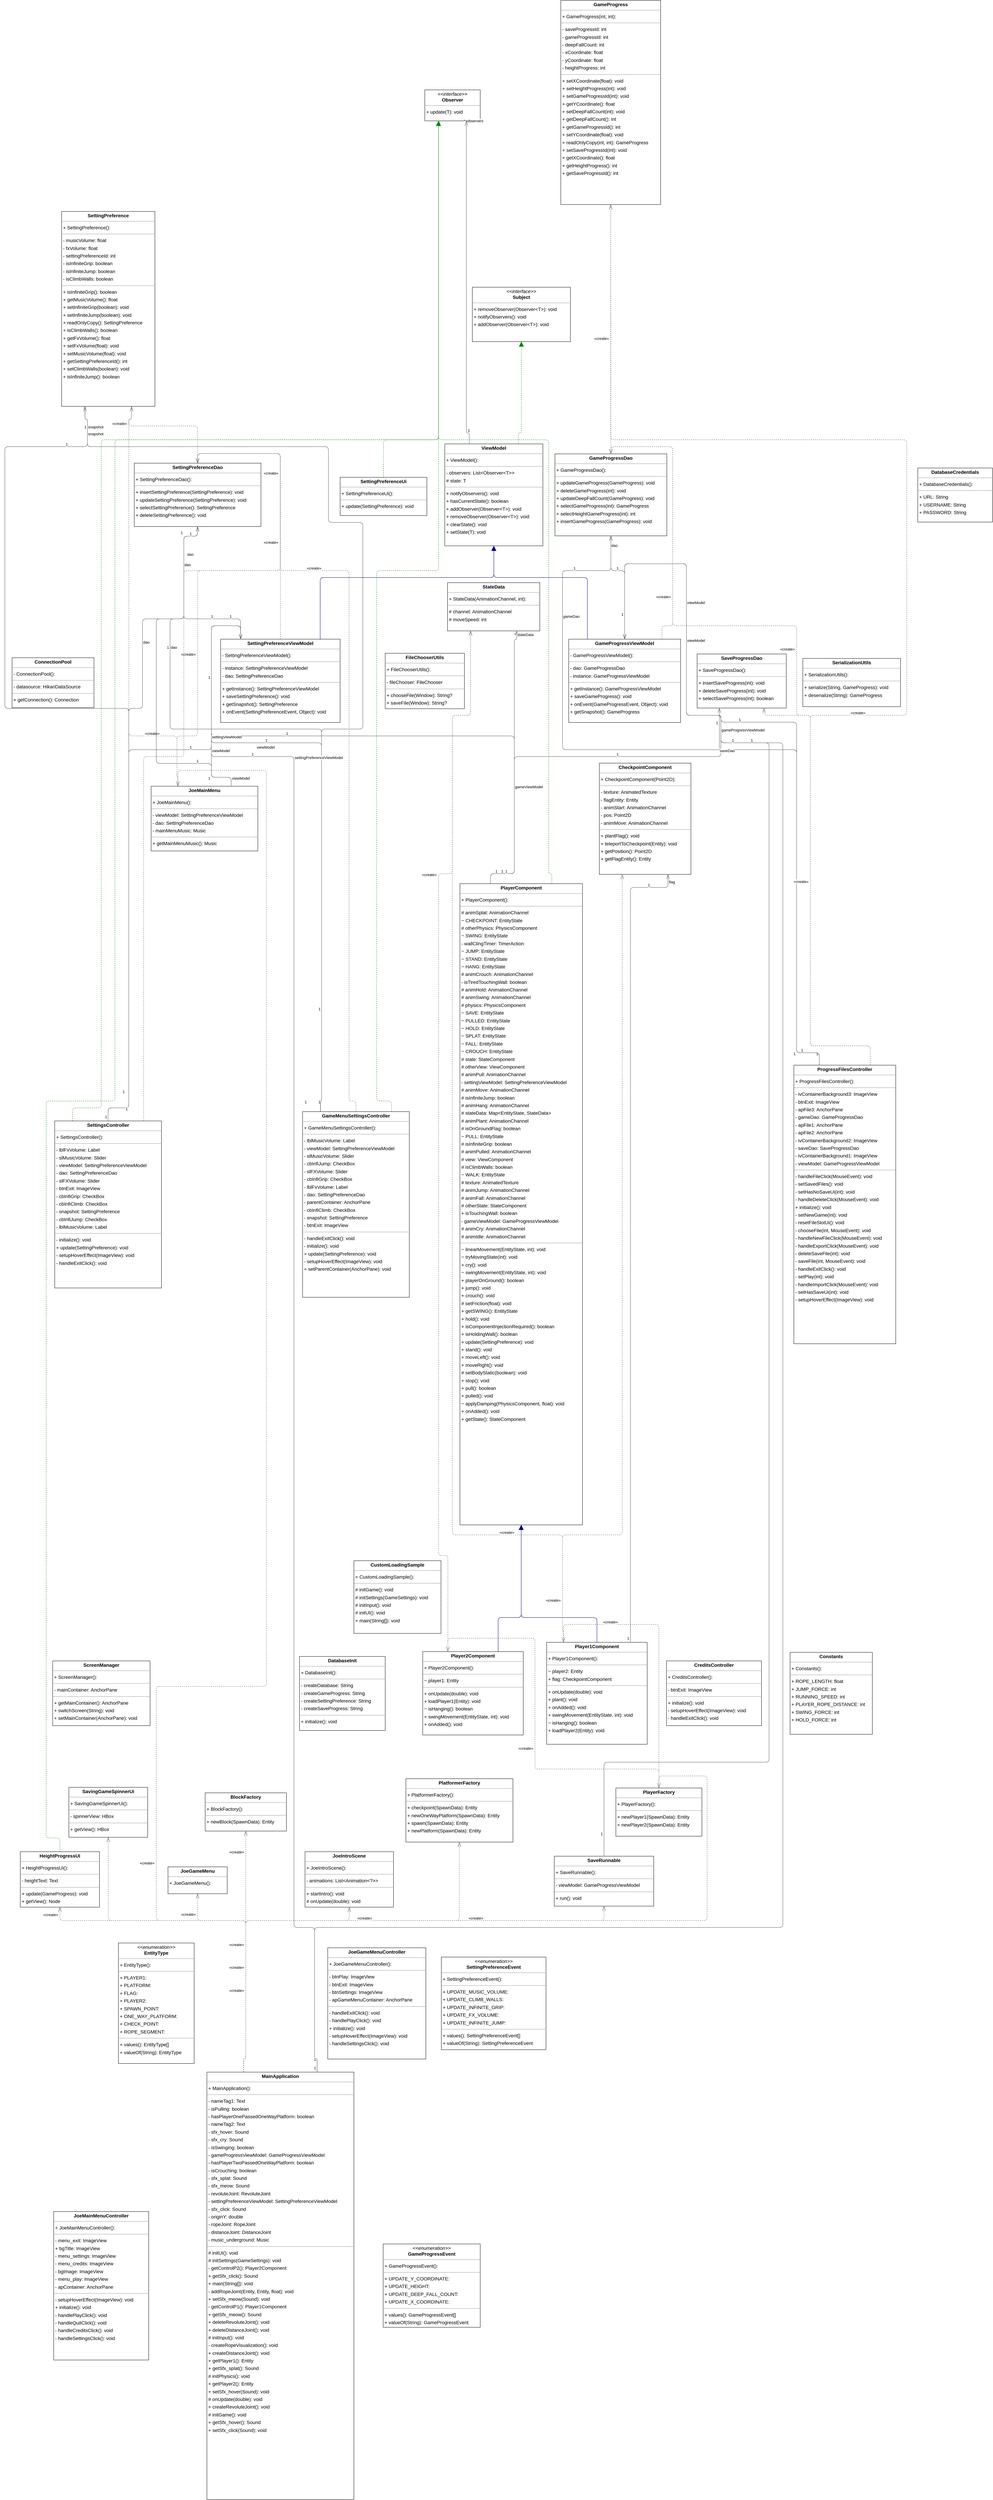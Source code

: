 <mxfile version="27.0.1">
  <diagram id="C5RBs43oDa-KdzZeNtuy" name="Page-1">
    <mxGraphModel dx="6037" dy="3979" grid="1" gridSize="10" guides="1" tooltips="1" connect="1" arrows="1" fold="1" page="1" pageScale="1" pageWidth="827" pageHeight="1169" math="0" shadow="0">
      <root>
        <mxCell id="WIyWlLk6GJQsqaUBKTNV-0" />
        <mxCell id="WIyWlLk6GJQsqaUBKTNV-1" parent="WIyWlLk6GJQsqaUBKTNV-0" />
        <mxCell id="2GiTNw1I56buVSM36ilE-0" value="&lt;p style=&quot;margin:0px;margin-top:4px;text-align:center;&quot;&gt;&lt;b&gt;BlockFactory&lt;/b&gt;&lt;/p&gt;&lt;hr size=&quot;1&quot;/&gt;&lt;p style=&quot;margin:0 0 0 4px;line-height:1.6;&quot;&gt;+ BlockFactory(): &lt;/p&gt;&lt;hr size=&quot;1&quot;/&gt;&lt;p style=&quot;margin:0 0 0 4px;line-height:1.6;&quot;&gt;+ newBlock(SpawnData): Entity&lt;/p&gt;" style="verticalAlign=top;align=left;overflow=fill;fontSize=14;fontFamily=Helvetica;html=1;rounded=0;shadow=0;comic=0;labelBackgroundColor=none;strokeWidth=1;" vertex="1" parent="WIyWlLk6GJQsqaUBKTNV-1">
          <mxGeometry x="419" y="5189" width="236" height="111" as="geometry" />
        </mxCell>
        <mxCell id="2GiTNw1I56buVSM36ilE-1" value="&lt;p style=&quot;margin:0px;margin-top:4px;text-align:center;&quot;&gt;&lt;b&gt;CheckpointComponent&lt;/b&gt;&lt;/p&gt;&lt;hr size=&quot;1&quot;/&gt;&lt;p style=&quot;margin:0 0 0 4px;line-height:1.6;&quot;&gt;+ CheckpointComponent(Point2D): &lt;/p&gt;&lt;hr size=&quot;1&quot;/&gt;&lt;p style=&quot;margin:0 0 0 4px;line-height:1.6;&quot;&gt;- texture: AnimatedTexture&lt;br/&gt;- flagEntity: Entity&lt;br/&gt;- animStart: AnimationChannel&lt;br/&gt;- pos: Point2D&lt;br/&gt;- animMove: AnimationChannel&lt;/p&gt;&lt;hr size=&quot;1&quot;/&gt;&lt;p style=&quot;margin:0 0 0 4px;line-height:1.6;&quot;&gt;+ plantFlag(): void&lt;br/&gt;+ teleportToCheckpoint(Entity): void&lt;br/&gt;+ getPosition(): Point2D&lt;br/&gt;+ getFlagEntity(): Entity&lt;/p&gt;" style="verticalAlign=top;align=left;overflow=fill;fontSize=14;fontFamily=Helvetica;html=1;rounded=0;shadow=0;comic=0;labelBackgroundColor=none;strokeWidth=1;" vertex="1" parent="WIyWlLk6GJQsqaUBKTNV-1">
          <mxGeometry x="1564" y="2199" width="266" height="323" as="geometry" />
        </mxCell>
        <mxCell id="2GiTNw1I56buVSM36ilE-2" value="&lt;p style=&quot;margin:0px;margin-top:4px;text-align:center;&quot;&gt;&lt;b&gt;ConnectionPool&lt;/b&gt;&lt;/p&gt;&lt;hr size=&quot;1&quot;/&gt;&lt;p style=&quot;margin:0 0 0 4px;line-height:1.6;&quot;&gt;- ConnectionPool(): &lt;/p&gt;&lt;hr size=&quot;1&quot;/&gt;&lt;p style=&quot;margin:0 0 0 4px;line-height:1.6;&quot;&gt;- datasource: HikariDataSource&lt;/p&gt;&lt;hr size=&quot;1&quot;/&gt;&lt;p style=&quot;margin:0 0 0 4px;line-height:1.6;&quot;&gt;+ getConnection(): Connection&lt;/p&gt;" style="verticalAlign=top;align=left;overflow=fill;fontSize=14;fontFamily=Helvetica;html=1;rounded=0;shadow=0;comic=0;labelBackgroundColor=none;strokeWidth=1;" vertex="1" parent="WIyWlLk6GJQsqaUBKTNV-1">
          <mxGeometry x="-142" y="1893" width="238" height="145" as="geometry" />
        </mxCell>
        <mxCell id="2GiTNw1I56buVSM36ilE-3" value="&lt;p style=&quot;margin:0px;margin-top:4px;text-align:center;&quot;&gt;&lt;b&gt;Constants&lt;/b&gt;&lt;/p&gt;&lt;hr size=&quot;1&quot;/&gt;&lt;p style=&quot;margin:0 0 0 4px;line-height:1.6;&quot;&gt;+ Constants(): &lt;/p&gt;&lt;hr size=&quot;1&quot;/&gt;&lt;p style=&quot;margin:0 0 0 4px;line-height:1.6;&quot;&gt;+ ROPE_LENGTH: float&lt;br/&gt;+ JUMP_FORCE: int&lt;br/&gt;+ RUNNING_SPEED: int&lt;br/&gt;+ PLAYER_ROPE_DISTANCE: int&lt;br/&gt;+ SWING_FORCE: int&lt;br/&gt;+ HOLD_FORCE: int&lt;/p&gt;" style="verticalAlign=top;align=left;overflow=fill;fontSize=14;fontFamily=Helvetica;html=1;rounded=0;shadow=0;comic=0;labelBackgroundColor=none;strokeWidth=1;" vertex="1" parent="WIyWlLk6GJQsqaUBKTNV-1">
          <mxGeometry x="2118" y="4781" width="239" height="238" as="geometry" />
        </mxCell>
        <mxCell id="2GiTNw1I56buVSM36ilE-4" value="&lt;p style=&quot;margin:0px;margin-top:4px;text-align:center;&quot;&gt;&lt;b&gt;CreditsController&lt;/b&gt;&lt;/p&gt;&lt;hr size=&quot;1&quot;/&gt;&lt;p style=&quot;margin:0 0 0 4px;line-height:1.6;&quot;&gt;+ CreditsController(): &lt;/p&gt;&lt;hr size=&quot;1&quot;/&gt;&lt;p style=&quot;margin:0 0 0 4px;line-height:1.6;&quot;&gt;- btnExit: ImageView&lt;/p&gt;&lt;hr size=&quot;1&quot;/&gt;&lt;p style=&quot;margin:0 0 0 4px;line-height:1.6;&quot;&gt;+ initialize(): void&lt;br/&gt;- setupHoverEffect(ImageView): void&lt;br/&gt;- handleExitClick(): void&lt;/p&gt;" style="verticalAlign=top;align=left;overflow=fill;fontSize=14;fontFamily=Helvetica;html=1;rounded=0;shadow=0;comic=0;labelBackgroundColor=none;strokeWidth=1;" vertex="1" parent="WIyWlLk6GJQsqaUBKTNV-1">
          <mxGeometry x="1759" y="4806" width="276" height="188" as="geometry" />
        </mxCell>
        <mxCell id="2GiTNw1I56buVSM36ilE-5" value="&lt;p style=&quot;margin:0px;margin-top:4px;text-align:center;&quot;&gt;&lt;b&gt;CustomLoadingSample&lt;/b&gt;&lt;/p&gt;&lt;hr size=&quot;1&quot;/&gt;&lt;p style=&quot;margin:0 0 0 4px;line-height:1.6;&quot;&gt;+ CustomLoadingSample(): &lt;/p&gt;&lt;hr size=&quot;1&quot;/&gt;&lt;p style=&quot;margin:0 0 0 4px;line-height:1.6;&quot;&gt;# initGame(): void&lt;br/&gt;# initSettings(GameSettings): void&lt;br/&gt;# initInput(): void&lt;br/&gt;# initUI(): void&lt;br/&gt;+ main(String[]): void&lt;/p&gt;" style="verticalAlign=top;align=left;overflow=fill;fontSize=14;fontFamily=Helvetica;html=1;rounded=0;shadow=0;comic=0;labelBackgroundColor=none;strokeWidth=1;" vertex="1" parent="WIyWlLk6GJQsqaUBKTNV-1">
          <mxGeometry x="851" y="4515" width="253" height="211" as="geometry" />
        </mxCell>
        <mxCell id="2GiTNw1I56buVSM36ilE-6" value="&lt;p style=&quot;margin:0px;margin-top:4px;text-align:center;&quot;&gt;&lt;b&gt;DatabaseCredentials&lt;/b&gt;&lt;/p&gt;&lt;hr size=&quot;1&quot;/&gt;&lt;p style=&quot;margin:0 0 0 4px;line-height:1.6;&quot;&gt;+ DatabaseCredentials(): &lt;/p&gt;&lt;hr size=&quot;1&quot;/&gt;&lt;p style=&quot;margin:0 0 0 4px;line-height:1.6;&quot;&gt;+ URL: String&lt;br/&gt;+ USERNAME: String&lt;br/&gt;+ PASSWORD: String&lt;/p&gt;" style="verticalAlign=top;align=left;overflow=fill;fontSize=14;fontFamily=Helvetica;html=1;rounded=0;shadow=0;comic=0;labelBackgroundColor=none;strokeWidth=1;" vertex="1" parent="WIyWlLk6GJQsqaUBKTNV-1">
          <mxGeometry x="2489" y="1342" width="217" height="157" as="geometry" />
        </mxCell>
        <mxCell id="2GiTNw1I56buVSM36ilE-7" value="&lt;p style=&quot;margin:0px;margin-top:4px;text-align:center;&quot;&gt;&lt;b&gt;DatabaseInit&lt;/b&gt;&lt;/p&gt;&lt;hr size=&quot;1&quot;/&gt;&lt;p style=&quot;margin:0 0 0 4px;line-height:1.6;&quot;&gt;+ DatabaseInit(): &lt;/p&gt;&lt;hr size=&quot;1&quot;/&gt;&lt;p style=&quot;margin:0 0 0 4px;line-height:1.6;&quot;&gt;- createDatabase: String&lt;br/&gt;- createGameProgress: String&lt;br/&gt;- createSettingPreference: String&lt;br/&gt;- createSaveProgress: String&lt;/p&gt;&lt;hr size=&quot;1&quot;/&gt;&lt;p style=&quot;margin:0 0 0 4px;line-height:1.6;&quot;&gt;+ initialize(): void&lt;/p&gt;" style="verticalAlign=top;align=left;overflow=fill;fontSize=14;fontFamily=Helvetica;html=1;rounded=0;shadow=0;comic=0;labelBackgroundColor=none;strokeWidth=1;" vertex="1" parent="WIyWlLk6GJQsqaUBKTNV-1">
          <mxGeometry x="693" y="4793" width="249" height="215" as="geometry" />
        </mxCell>
        <mxCell id="2GiTNw1I56buVSM36ilE-8" value="&lt;p style=&quot;margin:0px;margin-top:4px;text-align:center;&quot;&gt;&lt;i&gt;&amp;lt;&amp;lt;enumeration&amp;gt;&amp;gt;&lt;/i&gt;&lt;br/&gt;&lt;b&gt;EntityType&lt;/b&gt;&lt;/p&gt;&lt;hr size=&quot;1&quot;/&gt;&lt;p style=&quot;margin:0 0 0 4px;line-height:1.6;&quot;&gt;+ EntityType(): &lt;/p&gt;&lt;hr size=&quot;1&quot;/&gt;&lt;p style=&quot;margin:0 0 0 4px;line-height:1.6;&quot;&gt;+ PLAYER1: &lt;br/&gt;+ PLATFORM: &lt;br/&gt;+ FLAG: &lt;br/&gt;+ PLAYER2: &lt;br/&gt;+ SPAWN_POINT: &lt;br/&gt;+ ONE_WAY_PLATFORM: &lt;br/&gt;+ CHECK_POINT: &lt;br/&gt;+ ROPE_SEGMENT: &lt;/p&gt;&lt;hr size=&quot;1&quot;/&gt;&lt;p style=&quot;margin:0 0 0 4px;line-height:1.6;&quot;&gt;+ values(): EntityType[]&lt;br/&gt;+ valueOf(String): EntityType&lt;/p&gt;" style="verticalAlign=top;align=left;overflow=fill;fontSize=14;fontFamily=Helvetica;html=1;rounded=0;shadow=0;comic=0;labelBackgroundColor=none;strokeWidth=1;" vertex="1" parent="WIyWlLk6GJQsqaUBKTNV-1">
          <mxGeometry x="167" y="5625" width="220" height="350" as="geometry" />
        </mxCell>
        <mxCell id="2GiTNw1I56buVSM36ilE-9" value="&lt;p style=&quot;margin:0px;margin-top:4px;text-align:center;&quot;&gt;&lt;b&gt;FileChooserUtils&lt;/b&gt;&lt;/p&gt;&lt;hr size=&quot;1&quot;/&gt;&lt;p style=&quot;margin:0 0 0 4px;line-height:1.6;&quot;&gt;+ FileChooserUtils(): &lt;/p&gt;&lt;hr size=&quot;1&quot;/&gt;&lt;p style=&quot;margin:0 0 0 4px;line-height:1.6;&quot;&gt;- fileChooser: FileChooser&lt;/p&gt;&lt;hr size=&quot;1&quot;/&gt;&lt;p style=&quot;margin:0 0 0 4px;line-height:1.6;&quot;&gt;+ chooseFile(Window): String?&lt;br/&gt;+ saveFile(Window): String?&lt;/p&gt;" style="verticalAlign=top;align=left;overflow=fill;fontSize=14;fontFamily=Helvetica;html=1;rounded=0;shadow=0;comic=0;labelBackgroundColor=none;strokeWidth=1;" vertex="1" parent="WIyWlLk6GJQsqaUBKTNV-1">
          <mxGeometry x="942" y="1880" width="230" height="161" as="geometry" />
        </mxCell>
        <mxCell id="2GiTNw1I56buVSM36ilE-10" value="&lt;p style=&quot;margin:0px;margin-top:4px;text-align:center;&quot;&gt;&lt;b&gt;GameMenuSettingsController&lt;/b&gt;&lt;/p&gt;&lt;hr size=&quot;1&quot;/&gt;&lt;p style=&quot;margin:0 0 0 4px;line-height:1.6;&quot;&gt;+ GameMenuSettingsController(): &lt;/p&gt;&lt;hr size=&quot;1&quot;/&gt;&lt;p style=&quot;margin:0 0 0 4px;line-height:1.6;&quot;&gt;- lblMusicVolume: Label&lt;br/&gt;- viewModel: SettingPreferenceViewModel&lt;br/&gt;- slMusicVolume: Slider&lt;br/&gt;- cbInfiJump: CheckBox&lt;br/&gt;- slFXVolume: Slider&lt;br/&gt;- cbInfiGrip: CheckBox&lt;br/&gt;- lblFxVolume: Label&lt;br/&gt;- dao: SettingPreferenceDao&lt;br/&gt;- parentContainer: AnchorPane&lt;br/&gt;- cbInfiClimb: CheckBox&lt;br/&gt;- snapshot: SettingPreference&lt;br/&gt;- btnExit: ImageView&lt;/p&gt;&lt;hr size=&quot;1&quot;/&gt;&lt;p style=&quot;margin:0 0 0 4px;line-height:1.6;&quot;&gt;- handleExitClick(): void&lt;br/&gt;- initialize(): void&lt;br/&gt;+ update(SettingPreference): void&lt;br/&gt;- setupHoverEffect(ImageView): void&lt;br/&gt;+ setParentContainer(AnchorPane): void&lt;/p&gt;" style="verticalAlign=top;align=left;overflow=fill;fontSize=14;fontFamily=Helvetica;html=1;rounded=0;shadow=0;comic=0;labelBackgroundColor=none;strokeWidth=1;" vertex="1" parent="WIyWlLk6GJQsqaUBKTNV-1">
          <mxGeometry x="702" y="3211" width="310" height="539" as="geometry" />
        </mxCell>
        <mxCell id="2GiTNw1I56buVSM36ilE-11" value="&lt;p style=&quot;margin:0px;margin-top:4px;text-align:center;&quot;&gt;&lt;b&gt;GameProgress&lt;/b&gt;&lt;/p&gt;&lt;hr size=&quot;1&quot;/&gt;&lt;p style=&quot;margin:0 0 0 4px;line-height:1.6;&quot;&gt;+ GameProgress(int, int): &lt;/p&gt;&lt;hr size=&quot;1&quot;/&gt;&lt;p style=&quot;margin:0 0 0 4px;line-height:1.6;&quot;&gt;- saveProgressId: int&lt;br/&gt;- gameProgressId: int&lt;br/&gt;- deepFallCount: int&lt;br/&gt;- xCoordinate: float&lt;br/&gt;- yCoordinate: float&lt;br/&gt;- heightProgress: int&lt;/p&gt;&lt;hr size=&quot;1&quot;/&gt;&lt;p style=&quot;margin:0 0 0 4px;line-height:1.6;&quot;&gt;+ setXCoordinate(float): void&lt;br/&gt;+ setHeightProgress(int): void&lt;br/&gt;+ setGameProgressId(int): void&lt;br/&gt;+ getYCoordinate(): float&lt;br/&gt;+ setDeepFallCount(int): void&lt;br/&gt;+ getDeepFallCount(): int&lt;br/&gt;+ getGameProgressId(): int&lt;br/&gt;+ setYCoordinate(float): void&lt;br/&gt;+ readOnlyCopy(int, int): GameProgress&lt;br/&gt;+ setSaveProgressId(int): void&lt;br/&gt;+ getXCoordinate(): float&lt;br/&gt;+ getHeightProgress(): int&lt;br/&gt;+ getSaveProgressId(): int&lt;/p&gt;" style="verticalAlign=top;align=left;overflow=fill;fontSize=14;fontFamily=Helvetica;html=1;rounded=0;shadow=0;comic=0;labelBackgroundColor=none;strokeWidth=1;" vertex="1" parent="WIyWlLk6GJQsqaUBKTNV-1">
          <mxGeometry x="1452" y="-16" width="290" height="593" as="geometry" />
        </mxCell>
        <mxCell id="2GiTNw1I56buVSM36ilE-12" value="&lt;p style=&quot;margin:0px;margin-top:4px;text-align:center;&quot;&gt;&lt;b&gt;GameProgressDao&lt;/b&gt;&lt;/p&gt;&lt;hr size=&quot;1&quot;/&gt;&lt;p style=&quot;margin:0 0 0 4px;line-height:1.6;&quot;&gt;+ GameProgressDao(): &lt;/p&gt;&lt;hr size=&quot;1&quot;/&gt;&lt;p style=&quot;margin:0 0 0 4px;line-height:1.6;&quot;&gt;+ updateGameProgress(GameProgress): void&lt;br/&gt;+ deleteGameProgress(int): void&lt;br/&gt;+ updateDeepFallCount(GameProgress): void&lt;br/&gt;+ selectGameProgress(int): GameProgress&lt;br/&gt;+ selectHeightGameProgress(int): int&lt;br/&gt;+ insertGameProgress(GameProgress): void&lt;/p&gt;" style="verticalAlign=top;align=left;overflow=fill;fontSize=14;fontFamily=Helvetica;html=1;rounded=0;shadow=0;comic=0;labelBackgroundColor=none;strokeWidth=1;" vertex="1" parent="WIyWlLk6GJQsqaUBKTNV-1">
          <mxGeometry x="1435" y="1301" width="325" height="238" as="geometry" />
        </mxCell>
        <mxCell id="2GiTNw1I56buVSM36ilE-13" value="&lt;p style=&quot;margin:0px;margin-top:4px;text-align:center;&quot;&gt;&lt;i&gt;&amp;lt;&amp;lt;enumeration&amp;gt;&amp;gt;&lt;/i&gt;&lt;br/&gt;&lt;b&gt;GameProgressEvent&lt;/b&gt;&lt;/p&gt;&lt;hr size=&quot;1&quot;/&gt;&lt;p style=&quot;margin:0 0 0 4px;line-height:1.6;&quot;&gt;+ GameProgressEvent(): &lt;/p&gt;&lt;hr size=&quot;1&quot;/&gt;&lt;p style=&quot;margin:0 0 0 4px;line-height:1.6;&quot;&gt;+ UPDATE_Y_COORDINATE: &lt;br/&gt;+ UPDATE_HEIGHT: &lt;br/&gt;+ UPDATE_DEEP_FALL_COUNT: &lt;br/&gt;+ UPDATE_X_COORDINATE: &lt;/p&gt;&lt;hr size=&quot;1&quot;/&gt;&lt;p style=&quot;margin:0 0 0 4px;line-height:1.6;&quot;&gt;+ values(): GameProgressEvent[]&lt;br/&gt;+ valueOf(String): GameProgressEvent&lt;/p&gt;" style="verticalAlign=top;align=left;overflow=fill;fontSize=14;fontFamily=Helvetica;html=1;rounded=0;shadow=0;comic=0;labelBackgroundColor=none;strokeWidth=1;" vertex="1" parent="WIyWlLk6GJQsqaUBKTNV-1">
          <mxGeometry x="936" y="6499" width="282" height="242" as="geometry" />
        </mxCell>
        <mxCell id="2GiTNw1I56buVSM36ilE-14" value="&lt;p style=&quot;margin:0px;margin-top:4px;text-align:center;&quot;&gt;&lt;b&gt;GameProgressViewModel&lt;/b&gt;&lt;/p&gt;&lt;hr size=&quot;1&quot;/&gt;&lt;p style=&quot;margin:0 0 0 4px;line-height:1.6;&quot;&gt;- GameProgressViewModel(): &lt;/p&gt;&lt;hr size=&quot;1&quot;/&gt;&lt;p style=&quot;margin:0 0 0 4px;line-height:1.6;&quot;&gt;- dao: GameProgressDao&lt;br/&gt;- instance: GameProgressViewModel&lt;/p&gt;&lt;hr size=&quot;1&quot;/&gt;&lt;p style=&quot;margin:0 0 0 4px;line-height:1.6;&quot;&gt;+ getInstance(): GameProgressViewModel&lt;br/&gt;+ saveGameProgress(): void&lt;br/&gt;+ onEvent(GameProgressEvent, Object): void&lt;br/&gt;+ getSnapshot(): GameProgress&lt;/p&gt;" style="verticalAlign=top;align=left;overflow=fill;fontSize=14;fontFamily=Helvetica;html=1;rounded=0;shadow=0;comic=0;labelBackgroundColor=none;strokeWidth=1;" vertex="1" parent="WIyWlLk6GJQsqaUBKTNV-1">
          <mxGeometry x="1475" y="1839" width="325" height="242" as="geometry" />
        </mxCell>
        <mxCell id="2GiTNw1I56buVSM36ilE-15" value="&lt;p style=&quot;margin:0px;margin-top:4px;text-align:center;&quot;&gt;&lt;b&gt;HeightProgressUi&lt;/b&gt;&lt;/p&gt;&lt;hr size=&quot;1&quot;/&gt;&lt;p style=&quot;margin:0 0 0 4px;line-height:1.6;&quot;&gt;+ HeightProgressUi(): &lt;/p&gt;&lt;hr size=&quot;1&quot;/&gt;&lt;p style=&quot;margin:0 0 0 4px;line-height:1.6;&quot;&gt;- heightText: Text&lt;/p&gt;&lt;hr size=&quot;1&quot;/&gt;&lt;p style=&quot;margin:0 0 0 4px;line-height:1.6;&quot;&gt;+ update(GameProgress): void&lt;br/&gt;+ getView(): Node&lt;/p&gt;" style="verticalAlign=top;align=left;overflow=fill;fontSize=14;fontFamily=Helvetica;html=1;rounded=0;shadow=0;comic=0;labelBackgroundColor=none;strokeWidth=1;" vertex="1" parent="WIyWlLk6GJQsqaUBKTNV-1">
          <mxGeometry x="-118" y="5360" width="230" height="161" as="geometry" />
        </mxCell>
        <mxCell id="2GiTNw1I56buVSM36ilE-16" value="&lt;p style=&quot;margin:0px;margin-top:4px;text-align:center;&quot;&gt;&lt;b&gt;JoeGameMenu&lt;/b&gt;&lt;/p&gt;&lt;hr size=&quot;1&quot;/&gt;&lt;p style=&quot;margin:0 0 0 4px;line-height:1.6;&quot;&gt;+ JoeGameMenu(): &lt;/p&gt;" style="verticalAlign=top;align=left;overflow=fill;fontSize=14;fontFamily=Helvetica;html=1;rounded=0;shadow=0;comic=0;labelBackgroundColor=none;strokeWidth=1;" vertex="1" parent="WIyWlLk6GJQsqaUBKTNV-1">
          <mxGeometry x="311" y="5404" width="172" height="78" as="geometry" />
        </mxCell>
        <mxCell id="2GiTNw1I56buVSM36ilE-17" value="&lt;p style=&quot;margin:0px;margin-top:4px;text-align:center;&quot;&gt;&lt;b&gt;JoeGameMenuController&lt;/b&gt;&lt;/p&gt;&lt;hr size=&quot;1&quot;/&gt;&lt;p style=&quot;margin:0 0 0 4px;line-height:1.6;&quot;&gt;+ JoeGameMenuController(): &lt;/p&gt;&lt;hr size=&quot;1&quot;/&gt;&lt;p style=&quot;margin:0 0 0 4px;line-height:1.6;&quot;&gt;- btnPlay: ImageView&lt;br/&gt;- btnExit: ImageView&lt;br/&gt;- btnSettings: ImageView&lt;br/&gt;- apGameMenuContainer: AnchorPane&lt;/p&gt;&lt;hr size=&quot;1&quot;/&gt;&lt;p style=&quot;margin:0 0 0 4px;line-height:1.6;&quot;&gt;- handleExitClick(): void&lt;br/&gt;- handlePlayClick(): void&lt;br/&gt;+ initialize(): void&lt;br/&gt;- setupHoverEffect(ImageView): void&lt;br/&gt;- handleSettingsClick(): void&lt;/p&gt;" style="verticalAlign=top;align=left;overflow=fill;fontSize=14;fontFamily=Helvetica;html=1;rounded=0;shadow=0;comic=0;labelBackgroundColor=none;strokeWidth=1;" vertex="1" parent="WIyWlLk6GJQsqaUBKTNV-1">
          <mxGeometry x="775" y="5639" width="285" height="323" as="geometry" />
        </mxCell>
        <mxCell id="2GiTNw1I56buVSM36ilE-18" value="&lt;p style=&quot;margin:0px;margin-top:4px;text-align:center;&quot;&gt;&lt;b&gt;JoeIntroScene&lt;/b&gt;&lt;/p&gt;&lt;hr size=&quot;1&quot;/&gt;&lt;p style=&quot;margin:0 0 0 4px;line-height:1.6;&quot;&gt;+ JoeIntroScene(): &lt;/p&gt;&lt;hr size=&quot;1&quot;/&gt;&lt;p style=&quot;margin:0 0 0 4px;line-height:1.6;&quot;&gt;- animations: List&amp;lt;Animation&amp;lt;?&amp;gt;&amp;gt;&lt;/p&gt;&lt;hr size=&quot;1&quot;/&gt;&lt;p style=&quot;margin:0 0 0 4px;line-height:1.6;&quot;&gt;+ startIntro(): void&lt;br/&gt;# onUpdate(double): void&lt;/p&gt;" style="verticalAlign=top;align=left;overflow=fill;fontSize=14;fontFamily=Helvetica;html=1;rounded=0;shadow=0;comic=0;labelBackgroundColor=none;strokeWidth=1;" vertex="1" parent="WIyWlLk6GJQsqaUBKTNV-1">
          <mxGeometry x="709" y="5360" width="257" height="161" as="geometry" />
        </mxCell>
        <mxCell id="2GiTNw1I56buVSM36ilE-19" value="&lt;p style=&quot;margin:0px;margin-top:4px;text-align:center;&quot;&gt;&lt;b&gt;JoeMainMenu&lt;/b&gt;&lt;/p&gt;&lt;hr size=&quot;1&quot;/&gt;&lt;p style=&quot;margin:0 0 0 4px;line-height:1.6;&quot;&gt;+ JoeMainMenu(): &lt;/p&gt;&lt;hr size=&quot;1&quot;/&gt;&lt;p style=&quot;margin:0 0 0 4px;line-height:1.6;&quot;&gt;- viewModel: SettingPreferenceViewModel&lt;br/&gt;- dao: SettingPreferenceDao&lt;br/&gt;- mainMenuMusic: Music&lt;/p&gt;&lt;hr size=&quot;1&quot;/&gt;&lt;p style=&quot;margin:0 0 0 4px;line-height:1.6;&quot;&gt;+ getMainMenuMusic(): Music&lt;/p&gt;" style="verticalAlign=top;align=left;overflow=fill;fontSize=14;fontFamily=Helvetica;html=1;rounded=0;shadow=0;comic=0;labelBackgroundColor=none;strokeWidth=1;" vertex="1" parent="WIyWlLk6GJQsqaUBKTNV-1">
          <mxGeometry x="262" y="2266" width="310" height="188" as="geometry" />
        </mxCell>
        <mxCell id="2GiTNw1I56buVSM36ilE-20" value="&lt;p style=&quot;margin:0px;margin-top:4px;text-align:center;&quot;&gt;&lt;b&gt;JoeMainMenuController&lt;/b&gt;&lt;/p&gt;&lt;hr size=&quot;1&quot;/&gt;&lt;p style=&quot;margin:0 0 0 4px;line-height:1.6;&quot;&gt;+ JoeMainMenuController(): &lt;/p&gt;&lt;hr size=&quot;1&quot;/&gt;&lt;p style=&quot;margin:0 0 0 4px;line-height:1.6;&quot;&gt;- menu_exit: ImageView&lt;br/&gt;+ bgTitle: ImageView&lt;br/&gt;- menu_settings: ImageView&lt;br/&gt;- menu_credits: ImageView&lt;br/&gt;- bgImage: ImageView&lt;br/&gt;- menu_play: ImageView&lt;br/&gt;- apContainer: AnchorPane&lt;/p&gt;&lt;hr size=&quot;1&quot;/&gt;&lt;p style=&quot;margin:0 0 0 4px;line-height:1.6;&quot;&gt;- setupHoverEffect(ImageView): void&lt;br/&gt;+ initialize(): void&lt;br/&gt;- handlePlayClick(): void&lt;br/&gt;- handleQuitClick(): void&lt;br/&gt;- handleCreditsClick(): void&lt;br/&gt;- handleSettingsClick(): void&lt;/p&gt;" style="verticalAlign=top;align=left;overflow=fill;fontSize=14;fontFamily=Helvetica;html=1;rounded=0;shadow=0;comic=0;labelBackgroundColor=none;strokeWidth=1;" vertex="1" parent="WIyWlLk6GJQsqaUBKTNV-1">
          <mxGeometry x="-21" y="6405" width="276" height="431" as="geometry" />
        </mxCell>
        <mxCell id="2GiTNw1I56buVSM36ilE-21" value="&lt;p style=&quot;margin:0px;margin-top:4px;text-align:center;&quot;&gt;&lt;b&gt;MainApplication&lt;/b&gt;&lt;/p&gt;&lt;hr size=&quot;1&quot;/&gt;&lt;p style=&quot;margin:0 0 0 4px;line-height:1.6;&quot;&gt;+ MainApplication(): &lt;/p&gt;&lt;hr size=&quot;1&quot;/&gt;&lt;p style=&quot;margin:0 0 0 4px;line-height:1.6;&quot;&gt;- nameTag1: Text&lt;br/&gt;- isPulling: boolean&lt;br/&gt;- hasPlayerOnePassedOneWayPlatform: boolean&lt;br/&gt;- nameTag2: Text&lt;br/&gt;- sfx_hover: Sound&lt;br/&gt;- sfx_cry: Sound&lt;br/&gt;- isSwinging: boolean&lt;br/&gt;- gameProgressViewModel: GameProgressViewModel&lt;br/&gt;- hasPlayerTwoPassedOneWayPlatform: boolean&lt;br/&gt;- isCrouching: boolean&lt;br/&gt;- sfx_splat: Sound&lt;br/&gt;- sfx_meow: Sound&lt;br/&gt;- revoluteJoint: RevoluteJoint&lt;br/&gt;- settingPreferenceViewModel: SettingPreferenceViewModel&lt;br/&gt;- sfx_click: Sound&lt;br/&gt;- originY: double&lt;br/&gt;- ropeJoint: RopeJoint&lt;br/&gt;- distanceJoint: DistanceJoint&lt;br/&gt;- music_underground: Music&lt;/p&gt;&lt;hr size=&quot;1&quot;/&gt;&lt;p style=&quot;margin:0 0 0 4px;line-height:1.6;&quot;&gt;# initUI(): void&lt;br/&gt;# initSettings(GameSettings): void&lt;br/&gt;- getControlP2(): Player2Component&lt;br/&gt;+ getSfx_click(): Sound&lt;br/&gt;+ main(String[]): void&lt;br/&gt;- addRopeJoint(Entity, Entity, float): void&lt;br/&gt;+ setSfx_meow(Sound): void&lt;br/&gt;- getControlP1(): Player1Component&lt;br/&gt;+ getSfx_meow(): Sound&lt;br/&gt;+ deleteRevoluteJoint(): void&lt;br/&gt;+ deleteDistanceJoint(): void&lt;br/&gt;# initInput(): void&lt;br/&gt;- createRopeVisualization(): void&lt;br/&gt;+ createDistanceJoint(): void&lt;br/&gt;+ getPlayer1(): Entity&lt;br/&gt;+ getSfx_splat(): Sound&lt;br/&gt;# initPhysics(): void&lt;br/&gt;+ getPlayer2(): Entity&lt;br/&gt;+ setSfx_hover(Sound): void&lt;br/&gt;# onUpdate(double): void&lt;br/&gt;+ createRevoluteJoint(): void&lt;br/&gt;# initGame(): void&lt;br/&gt;+ getSfx_hover(): Sound&lt;br/&gt;+ setSfx_click(Sound): void&lt;/p&gt;" style="verticalAlign=top;align=left;overflow=fill;fontSize=14;fontFamily=Helvetica;html=1;rounded=0;shadow=0;comic=0;labelBackgroundColor=none;strokeWidth=1;" vertex="1" parent="WIyWlLk6GJQsqaUBKTNV-1">
          <mxGeometry x="424" y="6000" width="427" height="1241" as="geometry" />
        </mxCell>
        <mxCell id="2GiTNw1I56buVSM36ilE-22" value="&lt;p style=&quot;margin:0px;margin-top:4px;text-align:center;&quot;&gt;&lt;i&gt;&amp;lt;&amp;lt;interface&amp;gt;&amp;gt;&lt;/i&gt;&lt;br/&gt;&lt;b&gt;Observer&lt;T&gt;&lt;/b&gt;&lt;/p&gt;&lt;hr size=&quot;1&quot;/&gt;&lt;p style=&quot;margin:0 0 0 4px;line-height:1.6;&quot;&gt;+ update(T): void&lt;/p&gt;" style="verticalAlign=top;align=left;overflow=fill;fontSize=14;fontFamily=Helvetica;html=1;rounded=0;shadow=0;comic=0;labelBackgroundColor=none;strokeWidth=1;" vertex="1" parent="WIyWlLk6GJQsqaUBKTNV-1">
          <mxGeometry x="1057" y="244" width="161" height="90" as="geometry" />
        </mxCell>
        <mxCell id="2GiTNw1I56buVSM36ilE-23" value="&lt;p style=&quot;margin:0px;margin-top:4px;text-align:center;&quot;&gt;&lt;b&gt;PlatformerFactory&lt;/b&gt;&lt;/p&gt;&lt;hr size=&quot;1&quot;/&gt;&lt;p style=&quot;margin:0 0 0 4px;line-height:1.6;&quot;&gt;+ PlatformerFactory(): &lt;/p&gt;&lt;hr size=&quot;1&quot;/&gt;&lt;p style=&quot;margin:0 0 0 4px;line-height:1.6;&quot;&gt;+ checkpoint(SpawnData): Entity&lt;br/&gt;+ newOneWayPlatform(SpawnData): Entity&lt;br/&gt;+ spawn(SpawnData): Entity&lt;br/&gt;+ newPlatform(SpawnData): Entity&lt;/p&gt;" style="verticalAlign=top;align=left;overflow=fill;fontSize=14;fontFamily=Helvetica;html=1;rounded=0;shadow=0;comic=0;labelBackgroundColor=none;strokeWidth=1;" vertex="1" parent="WIyWlLk6GJQsqaUBKTNV-1">
          <mxGeometry x="1002" y="5148" width="311" height="184" as="geometry" />
        </mxCell>
        <mxCell id="2GiTNw1I56buVSM36ilE-24" value="&lt;p style=&quot;margin:0px;margin-top:4px;text-align:center;&quot;&gt;&lt;b&gt;Player1Component&lt;/b&gt;&lt;/p&gt;&lt;hr size=&quot;1&quot;/&gt;&lt;p style=&quot;margin:0 0 0 4px;line-height:1.6;&quot;&gt;+ Player1Component(): &lt;/p&gt;&lt;hr size=&quot;1&quot;/&gt;&lt;p style=&quot;margin:0 0 0 4px;line-height:1.6;&quot;&gt;~ player2: Entity&lt;br/&gt;+ flag: CheckpointComponent&lt;/p&gt;&lt;hr size=&quot;1&quot;/&gt;&lt;p style=&quot;margin:0 0 0 4px;line-height:1.6;&quot;&gt;+ onUpdate(double): void&lt;br/&gt;+ plant(): void&lt;br/&gt;+ onAdded(): void&lt;br/&gt;+ swingMovement(EntityState, int): void&lt;br/&gt;~ isHanging(): boolean&lt;br/&gt;+ loadPlayer2(Entity): void&lt;/p&gt;" style="verticalAlign=top;align=left;overflow=fill;fontSize=14;fontFamily=Helvetica;html=1;rounded=0;shadow=0;comic=0;labelBackgroundColor=none;strokeWidth=1;" vertex="1" parent="WIyWlLk6GJQsqaUBKTNV-1">
          <mxGeometry x="1411" y="4752" width="292" height="296" as="geometry" />
        </mxCell>
        <mxCell id="2GiTNw1I56buVSM36ilE-25" value="&lt;p style=&quot;margin:0px;margin-top:4px;text-align:center;&quot;&gt;&lt;b&gt;Player2Component&lt;/b&gt;&lt;/p&gt;&lt;hr size=&quot;1&quot;/&gt;&lt;p style=&quot;margin:0 0 0 4px;line-height:1.6;&quot;&gt;+ Player2Component(): &lt;/p&gt;&lt;hr size=&quot;1&quot;/&gt;&lt;p style=&quot;margin:0 0 0 4px;line-height:1.6;&quot;&gt;~ player1: Entity&lt;/p&gt;&lt;hr size=&quot;1&quot;/&gt;&lt;p style=&quot;margin:0 0 0 4px;line-height:1.6;&quot;&gt;+ onUpdate(double): void&lt;br/&gt;+ loadPlayer1(Entity): void&lt;br/&gt;~ isHanging(): boolean&lt;br/&gt;+ swingMovement(EntityState, int): void&lt;br/&gt;+ onAdded(): void&lt;/p&gt;" style="verticalAlign=top;align=left;overflow=fill;fontSize=14;fontFamily=Helvetica;html=1;rounded=0;shadow=0;comic=0;labelBackgroundColor=none;strokeWidth=1;" vertex="1" parent="WIyWlLk6GJQsqaUBKTNV-1">
          <mxGeometry x="1051" y="4779" width="292" height="242" as="geometry" />
        </mxCell>
        <mxCell id="2GiTNw1I56buVSM36ilE-26" value="&lt;p style=&quot;margin:0px;margin-top:4px;text-align:center;&quot;&gt;&lt;b&gt;PlayerComponent&lt;/b&gt;&lt;/p&gt;&lt;hr size=&quot;1&quot;/&gt;&lt;p style=&quot;margin:0 0 0 4px;line-height:1.6;&quot;&gt;+ PlayerComponent(): &lt;/p&gt;&lt;hr size=&quot;1&quot;/&gt;&lt;p style=&quot;margin:0 0 0 4px;line-height:1.6;&quot;&gt;# animSplat: AnimationChannel&lt;br/&gt;~ CHECKPOINT: EntityState&lt;br/&gt;# otherPhysics: PhysicsComponent&lt;br/&gt;~ SWING: EntityState&lt;br/&gt;- wallClingTimer: TimerAction&lt;br/&gt;~ JUMP: EntityState&lt;br/&gt;~ STAND: EntityState&lt;br/&gt;~ HANG: EntityState&lt;br/&gt;# animCrouch: AnimationChannel&lt;br/&gt;- isTiredTouchingWall: boolean&lt;br/&gt;# animHold: AnimationChannel&lt;br/&gt;# animSwing: AnimationChannel&lt;br/&gt;# physics: PhysicsComponent&lt;br/&gt;~ SAVE: EntityState&lt;br/&gt;~ PULLED: EntityState&lt;br/&gt;~ HOLD: EntityState&lt;br/&gt;~ SPLAT: EntityState&lt;br/&gt;~ FALL: EntityState&lt;br/&gt;~ CROUCH: EntityState&lt;br/&gt;# state: StateComponent&lt;br/&gt;# otherView: ViewComponent&lt;br/&gt;# animPull: AnimationChannel&lt;br/&gt;- settingViewModel: SettingPreferenceViewModel&lt;br/&gt;# animMove: AnimationChannel&lt;br/&gt;# isInfiniteJump: boolean&lt;br/&gt;# animHang: AnimationChannel&lt;br/&gt;# stateData: Map&amp;lt;EntityState, StateData&amp;gt;&lt;br/&gt;# animPlant: AnimationChannel&lt;br/&gt;# isOnGroundFlag: boolean&lt;br/&gt;~ PULL: EntityState&lt;br/&gt;# isInfiniteGrip: boolean&lt;br/&gt;# animPulled: AnimationChannel&lt;br/&gt;# view: ViewComponent&lt;br/&gt;# isClimbWalls: boolean&lt;br/&gt;~ WALK: EntityState&lt;br/&gt;# texture: AnimatedTexture&lt;br/&gt;# animJump: AnimationChannel&lt;br/&gt;# animFall: AnimationChannel&lt;br/&gt;# otherState: StateComponent&lt;br/&gt;+ isTouchingWall: boolean&lt;br/&gt;- gameViewModel: GameProgressViewModel&lt;br/&gt;# animCry: AnimationChannel&lt;br/&gt;# animIdle: AnimationChannel&lt;/p&gt;&lt;hr size=&quot;1&quot;/&gt;&lt;p style=&quot;margin:0 0 0 4px;line-height:1.6;&quot;&gt;~ linearMovement(EntityState, int): void&lt;br/&gt;~ tryMovingState(int): void&lt;br/&gt;+ cry(): void&lt;br/&gt;~ swingMovement(EntityState, int): void&lt;br/&gt;+ playerOnGround(): boolean&lt;br/&gt;+ jump(): void&lt;br/&gt;+ crouch(): void&lt;br/&gt;# setFriction(float): void&lt;br/&gt;+ getSWING(): EntityState&lt;br/&gt;+ hold(): void&lt;br/&gt;+ isComponentInjectionRequired(): boolean&lt;br/&gt;+ isHoldingWall(): boolean&lt;br/&gt;+ update(SettingPreference): void&lt;br/&gt;+ stand(): void&lt;br/&gt;+ moveLeft(): void&lt;br/&gt;+ moveRight(): void&lt;br/&gt;# setBodyStatic(boolean): void&lt;br/&gt;+ stop(): void&lt;br/&gt;+ pull(): boolean&lt;br/&gt;+ pulled(): void&lt;br/&gt;~ applyDamping(PhysicsComponent, float): void&lt;br/&gt;+ onAdded(): void&lt;br/&gt;+ getState(): StateComponent&lt;/p&gt;" style="verticalAlign=top;align=left;overflow=fill;fontSize=14;fontFamily=Helvetica;html=1;rounded=0;shadow=0;comic=0;labelBackgroundColor=none;strokeWidth=1;" vertex="1" parent="WIyWlLk6GJQsqaUBKTNV-1">
          <mxGeometry x="1159" y="2549" width="356" height="1862" as="geometry" />
        </mxCell>
        <mxCell id="2GiTNw1I56buVSM36ilE-27" value="&lt;p style=&quot;margin:0px;margin-top:4px;text-align:center;&quot;&gt;&lt;b&gt;PlayerFactory&lt;/b&gt;&lt;/p&gt;&lt;hr size=&quot;1&quot;/&gt;&lt;p style=&quot;margin:0 0 0 4px;line-height:1.6;&quot;&gt;+ PlayerFactory(): &lt;/p&gt;&lt;hr size=&quot;1&quot;/&gt;&lt;p style=&quot;margin:0 0 0 4px;line-height:1.6;&quot;&gt;+ newPlayer1(SpawnData): Entity&lt;br/&gt;+ newPlayer2(SpawnData): Entity&lt;/p&gt;" style="verticalAlign=top;align=left;overflow=fill;fontSize=14;fontFamily=Helvetica;html=1;rounded=0;shadow=0;comic=0;labelBackgroundColor=none;strokeWidth=1;" vertex="1" parent="WIyWlLk6GJQsqaUBKTNV-1">
          <mxGeometry x="1612" y="5175" width="250" height="140" as="geometry" />
        </mxCell>
        <mxCell id="2GiTNw1I56buVSM36ilE-28" value="&lt;p style=&quot;margin:0px;margin-top:4px;text-align:center;&quot;&gt;&lt;b&gt;ProgressFilesController&lt;/b&gt;&lt;/p&gt;&lt;hr size=&quot;1&quot;/&gt;&lt;p style=&quot;margin:0 0 0 4px;line-height:1.6;&quot;&gt;+ ProgressFilesController(): &lt;/p&gt;&lt;hr size=&quot;1&quot;/&gt;&lt;p style=&quot;margin:0 0 0 4px;line-height:1.6;&quot;&gt;- ivContainerBackground3: ImageView&lt;br/&gt;- btnExit: ImageView&lt;br/&gt;- apFile3: AnchorPane&lt;br/&gt;- gameDao: GameProgressDao&lt;br/&gt;- apFile1: AnchorPane&lt;br/&gt;- apFile2: AnchorPane&lt;br/&gt;- ivContainerBackground2: ImageView&lt;br/&gt;- saveDao: SaveProgressDao&lt;br/&gt;- ivContainerBackground1: ImageView&lt;br/&gt;- viewModel: GameProgressViewModel&lt;/p&gt;&lt;hr size=&quot;1&quot;/&gt;&lt;p style=&quot;margin:0 0 0 4px;line-height:1.6;&quot;&gt;- handleFileClick(MouseEvent): void&lt;br/&gt;- setSavedFiles(): void&lt;br/&gt;- setHasNoSaveUi(int): void&lt;br/&gt;- handleDeleteClick(MouseEvent): void&lt;br/&gt;+ initialize(): void&lt;br/&gt;- setNewGame(int): void&lt;br/&gt;- resetFileSlotUi(): void&lt;br/&gt;- chooseFile(int, MouseEvent): void&lt;br/&gt;- handleNewFileClick(MouseEvent): void&lt;br/&gt;- handleExportClick(MouseEvent): void&lt;br/&gt;- deleteSaveFile(int): void&lt;br/&gt;- saveFile(int, MouseEvent): void&lt;br/&gt;- handleExitClick(): void&lt;br/&gt;- setPlay(int): void&lt;br/&gt;- handleImportClick(MouseEvent): void&lt;br/&gt;- setHasSaveUi(int): void&lt;br/&gt;- setupHoverEffect(ImageView): void&lt;/p&gt;" style="verticalAlign=top;align=left;overflow=fill;fontSize=14;fontFamily=Helvetica;html=1;rounded=0;shadow=0;comic=0;labelBackgroundColor=none;strokeWidth=1;" vertex="1" parent="WIyWlLk6GJQsqaUBKTNV-1">
          <mxGeometry x="2129" y="3076" width="296" height="809" as="geometry" />
        </mxCell>
        <mxCell id="2GiTNw1I56buVSM36ilE-29" value="&lt;p style=&quot;margin:0px;margin-top:4px;text-align:center;&quot;&gt;&lt;b&gt;SaveProgressDao&lt;/b&gt;&lt;/p&gt;&lt;hr size=&quot;1&quot;/&gt;&lt;p style=&quot;margin:0 0 0 4px;line-height:1.6;&quot;&gt;+ SaveProgressDao(): &lt;/p&gt;&lt;hr size=&quot;1&quot;/&gt;&lt;p style=&quot;margin:0 0 0 4px;line-height:1.6;&quot;&gt;+ insertSaveProgress(int): void&lt;br/&gt;+ deleteSaveProgress(int): void&lt;br/&gt;+ selectSaveProgress(int): boolean&lt;/p&gt;" style="verticalAlign=top;align=left;overflow=fill;fontSize=14;fontFamily=Helvetica;html=1;rounded=0;shadow=0;comic=0;labelBackgroundColor=none;strokeWidth=1;" vertex="1" parent="WIyWlLk6GJQsqaUBKTNV-1">
          <mxGeometry x="1848" y="1882" width="259" height="157" as="geometry" />
        </mxCell>
        <mxCell id="2GiTNw1I56buVSM36ilE-30" value="&lt;p style=&quot;margin:0px;margin-top:4px;text-align:center;&quot;&gt;&lt;b&gt;SaveRunnable&lt;/b&gt;&lt;/p&gt;&lt;hr size=&quot;1&quot;/&gt;&lt;p style=&quot;margin:0 0 0 4px;line-height:1.6;&quot;&gt;+ SaveRunnable(): &lt;/p&gt;&lt;hr size=&quot;1&quot;/&gt;&lt;p style=&quot;margin:0 0 0 4px;line-height:1.6;&quot;&gt;- viewModel: GameProgressViewModel&lt;/p&gt;&lt;hr size=&quot;1&quot;/&gt;&lt;p style=&quot;margin:0 0 0 4px;line-height:1.6;&quot;&gt;+ run(): void&lt;/p&gt;" style="verticalAlign=top;align=left;overflow=fill;fontSize=14;fontFamily=Helvetica;html=1;rounded=0;shadow=0;comic=0;labelBackgroundColor=none;strokeWidth=1;" vertex="1" parent="WIyWlLk6GJQsqaUBKTNV-1">
          <mxGeometry x="1433" y="5373" width="289" height="145" as="geometry" />
        </mxCell>
        <mxCell id="2GiTNw1I56buVSM36ilE-31" value="&lt;p style=&quot;margin:0px;margin-top:4px;text-align:center;&quot;&gt;&lt;b&gt;SavingGameSpinnerUi&lt;/b&gt;&lt;/p&gt;&lt;hr size=&quot;1&quot;/&gt;&lt;p style=&quot;margin:0 0 0 4px;line-height:1.6;&quot;&gt;+ SavingGameSpinnerUi(): &lt;/p&gt;&lt;hr size=&quot;1&quot;/&gt;&lt;p style=&quot;margin:0 0 0 4px;line-height:1.6;&quot;&gt;- spinnerView: HBox&lt;/p&gt;&lt;hr size=&quot;1&quot;/&gt;&lt;p style=&quot;margin:0 0 0 4px;line-height:1.6;&quot;&gt;+ getView(): HBox&lt;/p&gt;" style="verticalAlign=top;align=left;overflow=fill;fontSize=14;fontFamily=Helvetica;html=1;rounded=0;shadow=0;comic=0;labelBackgroundColor=none;strokeWidth=1;" vertex="1" parent="WIyWlLk6GJQsqaUBKTNV-1">
          <mxGeometry x="23" y="5173" width="229" height="145" as="geometry" />
        </mxCell>
        <mxCell id="2GiTNw1I56buVSM36ilE-32" value="&lt;p style=&quot;margin:0px;margin-top:4px;text-align:center;&quot;&gt;&lt;b&gt;ScreenManager&lt;/b&gt;&lt;/p&gt;&lt;hr size=&quot;1&quot;/&gt;&lt;p style=&quot;margin:0 0 0 4px;line-height:1.6;&quot;&gt;+ ScreenManager(): &lt;/p&gt;&lt;hr size=&quot;1&quot;/&gt;&lt;p style=&quot;margin:0 0 0 4px;line-height:1.6;&quot;&gt;- mainContainer: AnchorPane&lt;/p&gt;&lt;hr size=&quot;1&quot;/&gt;&lt;p style=&quot;margin:0 0 0 4px;line-height:1.6;&quot;&gt;+ getMainContainer(): AnchorPane&lt;br/&gt;+ switchScreen(String): void&lt;br/&gt;+ setMainContainer(AnchorPane): void&lt;/p&gt;" style="verticalAlign=top;align=left;overflow=fill;fontSize=14;fontFamily=Helvetica;html=1;rounded=0;shadow=0;comic=0;labelBackgroundColor=none;strokeWidth=1;" vertex="1" parent="WIyWlLk6GJQsqaUBKTNV-1">
          <mxGeometry x="-24" y="4806" width="283" height="188" as="geometry" />
        </mxCell>
        <mxCell id="2GiTNw1I56buVSM36ilE-33" value="&lt;p style=&quot;margin:0px;margin-top:4px;text-align:center;&quot;&gt;&lt;b&gt;SerializationUtils&lt;/b&gt;&lt;/p&gt;&lt;hr size=&quot;1&quot;/&gt;&lt;p style=&quot;margin:0 0 0 4px;line-height:1.6;&quot;&gt;+ SerializationUtils(): &lt;/p&gt;&lt;hr size=&quot;1&quot;/&gt;&lt;p style=&quot;margin:0 0 0 4px;line-height:1.6;&quot;&gt;+ serialize(String, GameProgress): void&lt;br/&gt;+ deserialize(String): GameProgress&lt;/p&gt;" style="verticalAlign=top;align=left;overflow=fill;fontSize=14;fontFamily=Helvetica;html=1;rounded=0;shadow=0;comic=0;labelBackgroundColor=none;strokeWidth=1;" vertex="1" parent="WIyWlLk6GJQsqaUBKTNV-1">
          <mxGeometry x="2155" y="1895" width="284" height="140" as="geometry" />
        </mxCell>
        <mxCell id="2GiTNw1I56buVSM36ilE-34" value="&lt;p style=&quot;margin:0px;margin-top:4px;text-align:center;&quot;&gt;&lt;b&gt;SettingPreference&lt;/b&gt;&lt;/p&gt;&lt;hr size=&quot;1&quot;/&gt;&lt;p style=&quot;margin:0 0 0 4px;line-height:1.6;&quot;&gt;+ SettingPreference(): &lt;/p&gt;&lt;hr size=&quot;1&quot;/&gt;&lt;p style=&quot;margin:0 0 0 4px;line-height:1.6;&quot;&gt;- musicVolume: float&lt;br/&gt;- fxVolume: float&lt;br/&gt;- settingPreferenceId: int&lt;br/&gt;- isInfiniteGrip: boolean&lt;br/&gt;- isInfiniteJump: boolean&lt;br/&gt;- isClimbWalls: boolean&lt;/p&gt;&lt;hr size=&quot;1&quot;/&gt;&lt;p style=&quot;margin:0 0 0 4px;line-height:1.6;&quot;&gt;+ isInfiniteGrip(): boolean&lt;br/&gt;+ getMusicVolume(): float&lt;br/&gt;+ setInfiniteGrip(boolean): void&lt;br/&gt;+ setInfiniteJump(boolean): void&lt;br/&gt;+ readOnlyCopy(): SettingPreference&lt;br/&gt;+ isClimbWalls(): boolean&lt;br/&gt;+ getFxVolume(): float&lt;br/&gt;+ setFxVolume(float): void&lt;br/&gt;+ setMusicVolume(float): void&lt;br/&gt;+ getSettingPreferenceId(): int&lt;br/&gt;+ setClimbWalls(boolean): void&lt;br/&gt;+ isInfiniteJump(): boolean&lt;/p&gt;" style="verticalAlign=top;align=left;overflow=fill;fontSize=14;fontFamily=Helvetica;html=1;rounded=0;shadow=0;comic=0;labelBackgroundColor=none;strokeWidth=1;" vertex="1" parent="WIyWlLk6GJQsqaUBKTNV-1">
          <mxGeometry x="2" y="597" width="271" height="566" as="geometry" />
        </mxCell>
        <mxCell id="2GiTNw1I56buVSM36ilE-35" value="&lt;p style=&quot;margin:0px;margin-top:4px;text-align:center;&quot;&gt;&lt;b&gt;SettingPreferenceDao&lt;/b&gt;&lt;/p&gt;&lt;hr size=&quot;1&quot;/&gt;&lt;p style=&quot;margin:0 0 0 4px;line-height:1.6;&quot;&gt;+ SettingPreferenceDao(): &lt;/p&gt;&lt;hr size=&quot;1&quot;/&gt;&lt;p style=&quot;margin:0 0 0 4px;line-height:1.6;&quot;&gt;+ insertSettingPreference(SettingPreference): void&lt;br/&gt;+ updateSettingPreference(SettingPreference): void&lt;br/&gt;+ selectSettingPreference(): SettingPreference&lt;br/&gt;+ deleteSettingPreference(): void&lt;/p&gt;" style="verticalAlign=top;align=left;overflow=fill;fontSize=14;fontFamily=Helvetica;html=1;rounded=0;shadow=0;comic=0;labelBackgroundColor=none;strokeWidth=1;" vertex="1" parent="WIyWlLk6GJQsqaUBKTNV-1">
          <mxGeometry x="213" y="1328" width="368" height="184" as="geometry" />
        </mxCell>
        <mxCell id="2GiTNw1I56buVSM36ilE-36" value="&lt;p style=&quot;margin:0px;margin-top:4px;text-align:center;&quot;&gt;&lt;i&gt;&amp;lt;&amp;lt;enumeration&amp;gt;&amp;gt;&lt;/i&gt;&lt;br/&gt;&lt;b&gt;SettingPreferenceEvent&lt;/b&gt;&lt;/p&gt;&lt;hr size=&quot;1&quot;/&gt;&lt;p style=&quot;margin:0 0 0 4px;line-height:1.6;&quot;&gt;+ SettingPreferenceEvent(): &lt;/p&gt;&lt;hr size=&quot;1&quot;/&gt;&lt;p style=&quot;margin:0 0 0 4px;line-height:1.6;&quot;&gt;+ UPDATE_MUSIC_VOLUME: &lt;br/&gt;+ UPDATE_CLIMB_WALLS: &lt;br/&gt;+ UPDATE_INFINITE_GRIP: &lt;br/&gt;+ UPDATE_FX_VOLUME: &lt;br/&gt;+ UPDATE_INFINITE_JUMP: &lt;/p&gt;&lt;hr size=&quot;1&quot;/&gt;&lt;p style=&quot;margin:0 0 0 4px;line-height:1.6;&quot;&gt;+ values(): SettingPreferenceEvent[]&lt;br/&gt;+ valueOf(String): SettingPreferenceEvent&lt;/p&gt;" style="verticalAlign=top;align=left;overflow=fill;fontSize=14;fontFamily=Helvetica;html=1;rounded=0;shadow=0;comic=0;labelBackgroundColor=none;strokeWidth=1;" vertex="1" parent="WIyWlLk6GJQsqaUBKTNV-1">
          <mxGeometry x="1105" y="5666" width="304" height="269" as="geometry" />
        </mxCell>
        <mxCell id="2GiTNw1I56buVSM36ilE-37" value="&lt;p style=&quot;margin:0px;margin-top:4px;text-align:center;&quot;&gt;&lt;b&gt;SettingPreferenceUi&lt;/b&gt;&lt;/p&gt;&lt;hr size=&quot;1&quot;/&gt;&lt;p style=&quot;margin:0 0 0 4px;line-height:1.6;&quot;&gt;+ SettingPreferenceUi(): &lt;/p&gt;&lt;hr size=&quot;1&quot;/&gt;&lt;p style=&quot;margin:0 0 0 4px;line-height:1.6;&quot;&gt;+ update(SettingPreference): void&lt;/p&gt;" style="verticalAlign=top;align=left;overflow=fill;fontSize=14;fontFamily=Helvetica;html=1;rounded=0;shadow=0;comic=0;labelBackgroundColor=none;strokeWidth=1;" vertex="1" parent="WIyWlLk6GJQsqaUBKTNV-1">
          <mxGeometry x="811" y="1369" width="252" height="111" as="geometry" />
        </mxCell>
        <mxCell id="2GiTNw1I56buVSM36ilE-38" value="&lt;p style=&quot;margin:0px;margin-top:4px;text-align:center;&quot;&gt;&lt;b&gt;SettingPreferenceViewModel&lt;/b&gt;&lt;/p&gt;&lt;hr size=&quot;1&quot;/&gt;&lt;p style=&quot;margin:0 0 0 4px;line-height:1.6;&quot;&gt;- SettingPreferenceViewModel(): &lt;/p&gt;&lt;hr size=&quot;1&quot;/&gt;&lt;p style=&quot;margin:0 0 0 4px;line-height:1.6;&quot;&gt;- instance: SettingPreferenceViewModel&lt;br/&gt;- dao: SettingPreferenceDao&lt;/p&gt;&lt;hr size=&quot;1&quot;/&gt;&lt;p style=&quot;margin:0 0 0 4px;line-height:1.6;&quot;&gt;+ getInstance(): SettingPreferenceViewModel&lt;br/&gt;+ saveSettingPreference(): void&lt;br/&gt;+ getSnapshot(): SettingPreference&lt;br/&gt;+ onEvent(SettingPreferenceEvent, Object): void&lt;/p&gt;" style="verticalAlign=top;align=left;overflow=fill;fontSize=14;fontFamily=Helvetica;html=1;rounded=0;shadow=0;comic=0;labelBackgroundColor=none;strokeWidth=1;" vertex="1" parent="WIyWlLk6GJQsqaUBKTNV-1">
          <mxGeometry x="464" y="1839" width="347" height="242" as="geometry" />
        </mxCell>
        <mxCell id="2GiTNw1I56buVSM36ilE-39" value="&lt;p style=&quot;margin:0px;margin-top:4px;text-align:center;&quot;&gt;&lt;b&gt;SettingsController&lt;/b&gt;&lt;/p&gt;&lt;hr size=&quot;1&quot;/&gt;&lt;p style=&quot;margin:0 0 0 4px;line-height:1.6;&quot;&gt;+ SettingsController(): &lt;/p&gt;&lt;hr size=&quot;1&quot;/&gt;&lt;p style=&quot;margin:0 0 0 4px;line-height:1.6;&quot;&gt;- lblFxVolume: Label&lt;br/&gt;- slMusicVolume: Slider&lt;br/&gt;- viewModel: SettingPreferenceViewModel&lt;br/&gt;- dao: SettingPreferenceDao&lt;br/&gt;- slFXVolume: Slider&lt;br/&gt;- btnExit: ImageView&lt;br/&gt;- cbInfiGrip: CheckBox&lt;br/&gt;- cbInfiClimb: CheckBox&lt;br/&gt;- snapshot: SettingPreference&lt;br/&gt;- cbInfiJump: CheckBox&lt;br/&gt;- lblMusicVolume: Label&lt;/p&gt;&lt;hr size=&quot;1&quot;/&gt;&lt;p style=&quot;margin:0 0 0 4px;line-height:1.6;&quot;&gt;- initialize(): void&lt;br/&gt;+ update(SettingPreference): void&lt;br/&gt;- setupHoverEffect(ImageView): void&lt;br/&gt;- handleExitClick(): void&lt;/p&gt;" style="verticalAlign=top;align=left;overflow=fill;fontSize=14;fontFamily=Helvetica;html=1;rounded=0;shadow=0;comic=0;labelBackgroundColor=none;strokeWidth=1;" vertex="1" parent="WIyWlLk6GJQsqaUBKTNV-1">
          <mxGeometry x="-18" y="3238" width="310" height="485" as="geometry" />
        </mxCell>
        <mxCell id="2GiTNw1I56buVSM36ilE-40" value="&lt;p style=&quot;margin:0px;margin-top:4px;text-align:center;&quot;&gt;&lt;b&gt;StateData&lt;/b&gt;&lt;/p&gt;&lt;hr size=&quot;1&quot;/&gt;&lt;p style=&quot;margin:0 0 0 4px;line-height:1.6;&quot;&gt;+ StateData(AnimationChannel, int): &lt;/p&gt;&lt;hr size=&quot;1&quot;/&gt;&lt;p style=&quot;margin:0 0 0 4px;line-height:1.6;&quot;&gt;# channel: AnimationChannel&lt;br/&gt;# moveSpeed: int&lt;/p&gt;" style="verticalAlign=top;align=left;overflow=fill;fontSize=14;fontFamily=Helvetica;html=1;rounded=0;shadow=0;comic=0;labelBackgroundColor=none;strokeWidth=1;" vertex="1" parent="WIyWlLk6GJQsqaUBKTNV-1">
          <mxGeometry x="1123" y="1675" width="268" height="140" as="geometry" />
        </mxCell>
        <mxCell id="2GiTNw1I56buVSM36ilE-41" value="&lt;p style=&quot;margin:0px;margin-top:4px;text-align:center;&quot;&gt;&lt;i&gt;&amp;lt;&amp;lt;interface&amp;gt;&amp;gt;&lt;/i&gt;&lt;br/&gt;&lt;b&gt;Subject&lt;T&gt;&lt;/b&gt;&lt;/p&gt;&lt;hr size=&quot;1&quot;/&gt;&lt;p style=&quot;margin:0 0 0 4px;line-height:1.6;&quot;&gt;+ removeObserver(Observer&amp;lt;T&amp;gt;): void&lt;br/&gt;+ notifyObservers(): void&lt;br/&gt;+ addObserver(Observer&amp;lt;T&amp;gt;): void&lt;/p&gt;" style="verticalAlign=top;align=left;overflow=fill;fontSize=14;fontFamily=Helvetica;html=1;rounded=0;shadow=0;comic=0;labelBackgroundColor=none;strokeWidth=1;" vertex="1" parent="WIyWlLk6GJQsqaUBKTNV-1">
          <mxGeometry x="1195" y="817" width="285" height="158" as="geometry" />
        </mxCell>
        <mxCell id="2GiTNw1I56buVSM36ilE-42" value="&lt;p style=&quot;margin:0px;margin-top:4px;text-align:center;&quot;&gt;&lt;b&gt;ViewModel&lt;T&gt;&lt;/b&gt;&lt;/p&gt;&lt;hr size=&quot;1&quot;/&gt;&lt;p style=&quot;margin:0 0 0 4px;line-height:1.6;&quot;&gt;+ ViewModel(): &lt;/p&gt;&lt;hr size=&quot;1&quot;/&gt;&lt;p style=&quot;margin:0 0 0 4px;line-height:1.6;&quot;&gt;- observers: List&amp;lt;Observer&amp;lt;T&amp;gt;&amp;gt;&lt;br/&gt;# state: T&lt;/p&gt;&lt;hr size=&quot;1&quot;/&gt;&lt;p style=&quot;margin:0 0 0 4px;line-height:1.6;&quot;&gt;+ notifyObservers(): void&lt;br/&gt;+ hasCurrentState(): boolean&lt;br/&gt;+ addObserver(Observer&amp;lt;T&amp;gt;): void&lt;br/&gt;+ removeObserver(Observer&amp;lt;T&amp;gt;): void&lt;br/&gt;+ clearState(): void&lt;br/&gt;+ setState(T): void&lt;/p&gt;" style="verticalAlign=top;align=left;overflow=fill;fontSize=14;fontFamily=Helvetica;html=1;rounded=0;shadow=0;comic=0;labelBackgroundColor=none;strokeWidth=1;" vertex="1" parent="WIyWlLk6GJQsqaUBKTNV-1">
          <mxGeometry x="1115" y="1272" width="285" height="296" as="geometry" />
        </mxCell>
        <mxCell id="2GiTNw1I56buVSM36ilE-43" value="" style="html=1;rounded=1;edgeStyle=orthogonalEdgeStyle;dashed=1;startArrow=none;endArrow=block;endSize=12;strokeColor=#008200;exitX=0.833;exitY=0.000;exitDx=0;exitDy=0;entryX=0.250;entryY=1.001;entryDx=0;entryDy=0;" edge="1" parent="WIyWlLk6GJQsqaUBKTNV-1" source="2GiTNw1I56buVSM36ilE-10" target="2GiTNw1I56buVSM36ilE-22">
          <mxGeometry width="50" height="50" relative="1" as="geometry">
            <Array as="points">
              <mxPoint x="960" y="3180" />
              <mxPoint x="917" y="3180" />
              <mxPoint x="917" y="1640" />
              <mxPoint x="1097" y="1640" />
              <mxPoint x="1097" y="340" />
              <mxPoint x="1097" y="340" />
            </Array>
          </mxGeometry>
        </mxCell>
        <mxCell id="2GiTNw1I56buVSM36ilE-44" value="" style="html=1;rounded=1;edgeStyle=orthogonalEdgeStyle;dashed=0;startArrow=diamondThinstartSize=12;endArrow=openThin;endSize=12;strokeColor=#595959;exitX=0.167;exitY=0.000;exitDx=0;exitDy=0;entryX=0.250;entryY=1.000;entryDx=0;entryDy=0;" edge="1" parent="WIyWlLk6GJQsqaUBKTNV-1" source="2GiTNw1I56buVSM36ilE-10" target="2GiTNw1I56buVSM36ilE-34">
          <mxGeometry width="50" height="50" relative="1" as="geometry">
            <Array as="points">
              <mxPoint x="754" y="3180" />
              <mxPoint x="757" y="3180" />
              <mxPoint x="757" y="2100" />
              <mxPoint x="877" y="2100" />
              <mxPoint x="877" y="1500" />
              <mxPoint x="777" y="1500" />
              <mxPoint x="777" y="1280" />
              <mxPoint x="77" y="1280" />
              <mxPoint x="77" y="1200" />
              <mxPoint x="69" y="1200" />
            </Array>
          </mxGeometry>
        </mxCell>
        <mxCell id="2GiTNw1I56buVSM36ilE-45" value="1" style="edgeLabel;resizable=0;html=1;align=left;verticalAlign=top;strokeColor=default;" vertex="1" connectable="0" parent="2GiTNw1I56buVSM36ilE-44">
          <mxGeometry x="746" y="2900" as="geometry" />
        </mxCell>
        <mxCell id="2GiTNw1I56buVSM36ilE-46" value="1" style="edgeLabel;resizable=0;html=1;align=left;verticalAlign=top;strokeColor=default;" vertex="1" connectable="0" parent="2GiTNw1I56buVSM36ilE-44">
          <mxGeometry x="66" y="1210" as="geometry" />
        </mxCell>
        <mxCell id="2GiTNw1I56buVSM36ilE-47" value="snapshot" style="edgeLabel;resizable=0;html=1;align=left;verticalAlign=top;strokeColor=default;" vertex="1" connectable="0" parent="2GiTNw1I56buVSM36ilE-44">
          <mxGeometry x="77" y="1210" as="geometry" />
        </mxCell>
        <mxCell id="2GiTNw1I56buVSM36ilE-48" value="" style="html=1;rounded=1;edgeStyle=orthogonalEdgeStyle;dashed=1;startArrow=none;endArrow=openThin;endSize=12;strokeColor=#595959;exitX=0.500;exitY=0.000;exitDx=0;exitDy=0;entryX=0.500;entryY=0.000;entryDx=0;entryDy=0;" edge="1" parent="WIyWlLk6GJQsqaUBKTNV-1" source="2GiTNw1I56buVSM36ilE-10" target="2GiTNw1I56buVSM36ilE-35">
          <mxGeometry width="50" height="50" relative="1" as="geometry">
            <Array as="points">
              <mxPoint x="857" y="3180" />
              <mxPoint x="837" y="3180" />
              <mxPoint x="837" y="1640" />
              <mxPoint x="637" y="1640" />
              <mxPoint x="637" y="1300" />
              <mxPoint x="397" y="1300" />
            </Array>
          </mxGeometry>
        </mxCell>
        <mxCell id="2GiTNw1I56buVSM36ilE-49" value="«create»" style="edgeLabel;resizable=0;html=1;align=left;verticalAlign=top;strokeColor=default;" vertex="1" connectable="0" parent="2GiTNw1I56buVSM36ilE-48">
          <mxGeometry x="712" y="1620" as="geometry" />
        </mxCell>
        <mxCell id="2GiTNw1I56buVSM36ilE-50" value="" style="html=1;rounded=1;edgeStyle=orthogonalEdgeStyle;dashed=0;startArrow=diamondThinstartSize=12;endArrow=openThin;endSize=12;strokeColor=#595959;exitX=0.167;exitY=0.000;exitDx=0;exitDy=0;entryX=0.500;entryY=1.000;entryDx=0;entryDy=0;" edge="1" parent="WIyWlLk6GJQsqaUBKTNV-1" source="2GiTNw1I56buVSM36ilE-10" target="2GiTNw1I56buVSM36ilE-35">
          <mxGeometry width="50" height="50" relative="1" as="geometry">
            <Array as="points">
              <mxPoint x="754" y="3180" />
              <mxPoint x="757" y="3180" />
              <mxPoint x="757" y="2100" />
              <mxPoint x="317" y="2100" />
              <mxPoint x="317" y="1780" />
              <mxPoint x="357" y="1780" />
              <mxPoint x="357" y="1540" />
              <mxPoint x="397" y="1540" />
            </Array>
          </mxGeometry>
        </mxCell>
        <mxCell id="2GiTNw1I56buVSM36ilE-51" value="1" style="edgeLabel;resizable=0;html=1;align=left;verticalAlign=top;strokeColor=default;" vertex="1" connectable="0" parent="2GiTNw1I56buVSM36ilE-50">
          <mxGeometry x="746" y="3170" as="geometry" />
        </mxCell>
        <mxCell id="2GiTNw1I56buVSM36ilE-52" value="1" style="edgeLabel;resizable=0;html=1;align=left;verticalAlign=top;strokeColor=default;" vertex="1" connectable="0" parent="2GiTNw1I56buVSM36ilE-50">
          <mxGeometry x="306" y="1850" as="geometry" />
        </mxCell>
        <mxCell id="2GiTNw1I56buVSM36ilE-53" value="dao" style="edgeLabel;resizable=0;html=1;align=left;verticalAlign=top;strokeColor=default;" vertex="1" connectable="0" parent="2GiTNw1I56buVSM36ilE-50">
          <mxGeometry x="317" y="1850" as="geometry" />
        </mxCell>
        <mxCell id="2GiTNw1I56buVSM36ilE-54" value="" style="html=1;rounded=1;edgeStyle=orthogonalEdgeStyle;dashed=0;startArrow=diamondThinstartSize=12;endArrow=openThin;endSize=12;strokeColor=#595959;exitX=0.167;exitY=0.000;exitDx=0;exitDy=0;entryX=0.167;entryY=0.000;entryDx=0;entryDy=0;" edge="1" parent="WIyWlLk6GJQsqaUBKTNV-1" source="2GiTNw1I56buVSM36ilE-10" target="2GiTNw1I56buVSM36ilE-38">
          <mxGeometry width="50" height="50" relative="1" as="geometry">
            <Array as="points">
              <mxPoint x="754" y="3180" />
              <mxPoint x="757" y="3180" />
              <mxPoint x="757" y="2140" />
              <mxPoint x="437" y="2140" />
              <mxPoint x="437" y="1800" />
              <mxPoint x="521" y="1800" />
            </Array>
          </mxGeometry>
        </mxCell>
        <mxCell id="2GiTNw1I56buVSM36ilE-55" value="1" style="edgeLabel;resizable=0;html=1;align=left;verticalAlign=top;strokeColor=default;" vertex="1" connectable="0" parent="2GiTNw1I56buVSM36ilE-54">
          <mxGeometry x="706" y="3170" as="geometry" />
        </mxCell>
        <mxCell id="2GiTNw1I56buVSM36ilE-56" value="1" style="edgeLabel;resizable=0;html=1;align=left;verticalAlign=top;strokeColor=default;" vertex="1" connectable="0" parent="2GiTNw1I56buVSM36ilE-54">
          <mxGeometry x="592" y="2120" as="geometry" />
        </mxCell>
        <mxCell id="2GiTNw1I56buVSM36ilE-57" value="viewModel" style="edgeLabel;resizable=0;html=1;align=left;verticalAlign=top;strokeColor=default;" vertex="1" connectable="0" parent="2GiTNw1I56buVSM36ilE-54">
          <mxGeometry x="567" y="2140" as="geometry" />
        </mxCell>
        <mxCell id="2GiTNw1I56buVSM36ilE-58" value="" style="html=1;rounded=1;edgeStyle=orthogonalEdgeStyle;dashed=1;startArrow=none;endArrow=openThin;endSize=12;strokeColor=#595959;exitX=0.500;exitY=0.000;exitDx=0;exitDy=0;entryX=0.500;entryY=1.000;entryDx=0;entryDy=0;" edge="1" parent="WIyWlLk6GJQsqaUBKTNV-1" source="2GiTNw1I56buVSM36ilE-12" target="2GiTNw1I56buVSM36ilE-11">
          <mxGeometry width="50" height="50" relative="1" as="geometry">
            <Array as="points" />
          </mxGeometry>
        </mxCell>
        <mxCell id="2GiTNw1I56buVSM36ilE-59" value="«create»" style="edgeLabel;resizable=0;html=1;align=left;verticalAlign=top;strokeColor=default;" vertex="1" connectable="0" parent="2GiTNw1I56buVSM36ilE-58">
          <mxGeometry x="1547" y="953" as="geometry" />
        </mxCell>
        <mxCell id="2GiTNw1I56buVSM36ilE-60" value="" style="html=1;rounded=1;edgeStyle=orthogonalEdgeStyle;dashed=0;startArrow=diamondThinstartSize=12;endArrow=openThin;endSize=12;strokeColor=#595959;exitX=0.500;exitY=0.000;exitDx=0;exitDy=0;entryX=0.500;entryY=1.000;entryDx=0;entryDy=0;" edge="1" parent="WIyWlLk6GJQsqaUBKTNV-1" source="2GiTNw1I56buVSM36ilE-14" target="2GiTNw1I56buVSM36ilE-12">
          <mxGeometry width="50" height="50" relative="1" as="geometry">
            <Array as="points">
              <mxPoint x="1637" y="1640" />
              <mxPoint x="1597" y="1640" />
            </Array>
          </mxGeometry>
        </mxCell>
        <mxCell id="2GiTNw1I56buVSM36ilE-61" value="1" style="edgeLabel;resizable=0;html=1;align=left;verticalAlign=top;strokeColor=default;" vertex="1" connectable="0" parent="2GiTNw1I56buVSM36ilE-60">
          <mxGeometry x="1626" y="1754" as="geometry" />
        </mxCell>
        <mxCell id="2GiTNw1I56buVSM36ilE-62" value="1" style="edgeLabel;resizable=0;html=1;align=left;verticalAlign=top;strokeColor=default;" vertex="1" connectable="0" parent="2GiTNw1I56buVSM36ilE-60">
          <mxGeometry x="1612" y="1620" as="geometry" />
        </mxCell>
        <mxCell id="2GiTNw1I56buVSM36ilE-63" value="dao" style="edgeLabel;resizable=0;html=1;align=left;verticalAlign=top;strokeColor=default;" vertex="1" connectable="0" parent="2GiTNw1I56buVSM36ilE-60">
          <mxGeometry x="1597" y="1554" as="geometry" />
        </mxCell>
        <mxCell id="2GiTNw1I56buVSM36ilE-64" value="" style="html=1;rounded=1;edgeStyle=orthogonalEdgeStyle;dashed=1;startArrow=none;endArrow=openThin;endSize=12;strokeColor=#595959;exitX=0.833;exitY=0.000;exitDx=0;exitDy=0;entryX=0.500;entryY=0.000;entryDx=0;entryDy=0;" edge="1" parent="WIyWlLk6GJQsqaUBKTNV-1" source="2GiTNw1I56buVSM36ilE-14" target="2GiTNw1I56buVSM36ilE-12">
          <mxGeometry width="50" height="50" relative="1" as="geometry">
            <Array as="points">
              <mxPoint x="1745" y="1800" />
              <mxPoint x="1777" y="1800" />
              <mxPoint x="1777" y="1280" />
              <mxPoint x="1597" y="1280" />
            </Array>
          </mxGeometry>
        </mxCell>
        <mxCell id="2GiTNw1I56buVSM36ilE-65" value="«create»" style="edgeLabel;resizable=0;html=1;align=left;verticalAlign=top;strokeColor=default;" vertex="1" connectable="0" parent="2GiTNw1I56buVSM36ilE-64">
          <mxGeometry x="1727" y="1703" as="geometry" />
        </mxCell>
        <mxCell id="2GiTNw1I56buVSM36ilE-66" value="" style="html=1;rounded=1;edgeStyle=orthogonalEdgeStyle;dashed=0;startArrow=none;endArrow=block;endSize=12;strokeColor=#000082;exitX=0.167;exitY=0.000;exitDx=0;exitDy=0;entryX=0.500;entryY=1.000;entryDx=0;entryDy=0;" edge="1" parent="WIyWlLk6GJQsqaUBKTNV-1" source="2GiTNw1I56buVSM36ilE-14" target="2GiTNw1I56buVSM36ilE-42">
          <mxGeometry width="50" height="50" relative="1" as="geometry">
            <Array as="points">
              <mxPoint x="1529" y="1660" />
              <mxPoint x="1257" y="1660" />
            </Array>
          </mxGeometry>
        </mxCell>
        <mxCell id="2GiTNw1I56buVSM36ilE-67" value="" style="html=1;rounded=1;edgeStyle=orthogonalEdgeStyle;dashed=1;startArrow=none;endArrow=block;endSize=12;strokeColor=#008200;exitX=0.500;exitY=0.000;exitDx=0;exitDy=0;entryX=0.250;entryY=1.001;entryDx=0;entryDy=0;" edge="1" parent="WIyWlLk6GJQsqaUBKTNV-1" source="2GiTNw1I56buVSM36ilE-15" target="2GiTNw1I56buVSM36ilE-22">
          <mxGeometry width="50" height="50" relative="1" as="geometry">
            <Array as="points">
              <mxPoint x="-3" y="5320" />
              <mxPoint x="-43" y="5320" />
              <mxPoint x="-43" y="3180" />
              <mxPoint x="157" y="3180" />
              <mxPoint x="157" y="1260" />
              <mxPoint x="1097" y="1260" />
              <mxPoint x="1097" y="340" />
              <mxPoint x="1097" y="340" />
            </Array>
          </mxGeometry>
        </mxCell>
        <mxCell id="2GiTNw1I56buVSM36ilE-68" value="" style="html=1;rounded=1;edgeStyle=orthogonalEdgeStyle;dashed=1;startArrow=none;endArrow=openThin;endSize=12;strokeColor=#595959;exitX=0.250;exitY=0.000;exitDx=0;exitDy=0;entryX=0.750;entryY=1.000;entryDx=0;entryDy=0;" edge="1" parent="WIyWlLk6GJQsqaUBKTNV-1" source="2GiTNw1I56buVSM36ilE-19" target="2GiTNw1I56buVSM36ilE-34">
          <mxGeometry width="50" height="50" relative="1" as="geometry">
            <Array as="points">
              <mxPoint x="340" y="2240" />
              <mxPoint x="337" y="2240" />
              <mxPoint x="337" y="2120" />
              <mxPoint x="197" y="2120" />
              <mxPoint x="197" y="1200" />
              <mxPoint x="205" y="1200" />
            </Array>
          </mxGeometry>
        </mxCell>
        <mxCell id="2GiTNw1I56buVSM36ilE-69" value="«create»" style="edgeLabel;resizable=0;html=1;align=left;verticalAlign=top;strokeColor=default;" vertex="1" connectable="0" parent="2GiTNw1I56buVSM36ilE-68">
          <mxGeometry x="242" y="2100" as="geometry" />
        </mxCell>
        <mxCell id="2GiTNw1I56buVSM36ilE-70" value="" style="html=1;rounded=1;edgeStyle=orthogonalEdgeStyle;dashed=0;startArrow=diamondThinstartSize=12;endArrow=openThin;endSize=12;strokeColor=#595959;exitX=0.750;exitY=0.000;exitDx=0;exitDy=0;entryX=0.500;entryY=1.000;entryDx=0;entryDy=0;" edge="1" parent="WIyWlLk6GJQsqaUBKTNV-1" source="2GiTNw1I56buVSM36ilE-19" target="2GiTNw1I56buVSM36ilE-35">
          <mxGeometry width="50" height="50" relative="1" as="geometry">
            <Array as="points">
              <mxPoint x="495" y="2240" />
              <mxPoint x="437" y="2240" />
              <mxPoint x="437" y="2200" />
              <mxPoint x="277" y="2200" />
              <mxPoint x="277" y="1780" />
              <mxPoint x="357" y="1780" />
              <mxPoint x="357" y="1540" />
              <mxPoint x="397" y="1540" />
            </Array>
          </mxGeometry>
        </mxCell>
        <mxCell id="2GiTNw1I56buVSM36ilE-71" value="1" style="edgeLabel;resizable=0;html=1;align=left;verticalAlign=top;strokeColor=default;" vertex="1" connectable="0" parent="2GiTNw1I56buVSM36ilE-70">
          <mxGeometry x="392" y="2180" as="geometry" />
        </mxCell>
        <mxCell id="2GiTNw1I56buVSM36ilE-72" value="1" style="edgeLabel;resizable=0;html=1;align=left;verticalAlign=top;strokeColor=default;" vertex="1" connectable="0" parent="2GiTNw1I56buVSM36ilE-70">
          <mxGeometry x="346" y="1517" as="geometry" />
        </mxCell>
        <mxCell id="2GiTNw1I56buVSM36ilE-73" value="dao" style="edgeLabel;resizable=0;html=1;align=left;verticalAlign=top;strokeColor=default;" vertex="1" connectable="0" parent="2GiTNw1I56buVSM36ilE-70">
          <mxGeometry x="365" y="1580" as="geometry" />
        </mxCell>
        <mxCell id="2GiTNw1I56buVSM36ilE-74" value="" style="html=1;rounded=1;edgeStyle=orthogonalEdgeStyle;dashed=1;startArrow=none;endArrow=openThin;endSize=12;strokeColor=#595959;exitX=0.250;exitY=0.000;exitDx=0;exitDy=0;entryX=0.500;entryY=0.000;entryDx=0;entryDy=0;" edge="1" parent="WIyWlLk6GJQsqaUBKTNV-1" source="2GiTNw1I56buVSM36ilE-19" target="2GiTNw1I56buVSM36ilE-35">
          <mxGeometry width="50" height="50" relative="1" as="geometry">
            <Array as="points">
              <mxPoint x="340" y="2240" />
              <mxPoint x="337" y="2240" />
              <mxPoint x="337" y="2120" />
              <mxPoint x="397" y="2120" />
              <mxPoint x="397" y="1640" />
              <mxPoint x="637" y="1640" />
              <mxPoint x="637" y="1300" />
              <mxPoint x="397" y="1300" />
            </Array>
          </mxGeometry>
        </mxCell>
        <mxCell id="2GiTNw1I56buVSM36ilE-75" value="«create»" style="edgeLabel;resizable=0;html=1;align=left;verticalAlign=top;strokeColor=default;" vertex="1" connectable="0" parent="2GiTNw1I56buVSM36ilE-74">
          <mxGeometry x="347" y="1870" as="geometry" />
        </mxCell>
        <mxCell id="2GiTNw1I56buVSM36ilE-76" value="" style="html=1;rounded=1;edgeStyle=orthogonalEdgeStyle;dashed=0;startArrow=diamondThinstartSize=12;endArrow=openThin;endSize=12;strokeColor=#595959;exitX=0.750;exitY=0.000;exitDx=0;exitDy=0;entryX=0.167;entryY=0.000;entryDx=0;entryDy=0;" edge="1" parent="WIyWlLk6GJQsqaUBKTNV-1" source="2GiTNw1I56buVSM36ilE-19" target="2GiTNw1I56buVSM36ilE-38">
          <mxGeometry width="50" height="50" relative="1" as="geometry">
            <Array as="points">
              <mxPoint x="495" y="2240" />
              <mxPoint x="437" y="2240" />
              <mxPoint x="437" y="1800" />
              <mxPoint x="521" y="1800" />
            </Array>
          </mxGeometry>
        </mxCell>
        <mxCell id="2GiTNw1I56buVSM36ilE-77" value="1" style="edgeLabel;resizable=0;html=1;align=left;verticalAlign=top;strokeColor=default;" vertex="1" connectable="0" parent="2GiTNw1I56buVSM36ilE-76">
          <mxGeometry x="426" y="2230" as="geometry" />
        </mxCell>
        <mxCell id="2GiTNw1I56buVSM36ilE-78" value="1" style="edgeLabel;resizable=0;html=1;align=left;verticalAlign=top;strokeColor=default;" vertex="1" connectable="0" parent="2GiTNw1I56buVSM36ilE-76">
          <mxGeometry x="426" y="1937" as="geometry" />
        </mxCell>
        <mxCell id="2GiTNw1I56buVSM36ilE-79" value="viewModel" style="edgeLabel;resizable=0;html=1;align=left;verticalAlign=top;strokeColor=default;" vertex="1" connectable="0" parent="2GiTNw1I56buVSM36ilE-76">
          <mxGeometry x="495" y="2230" as="geometry" />
        </mxCell>
        <mxCell id="2GiTNw1I56buVSM36ilE-80" value="" style="html=1;rounded=1;edgeStyle=orthogonalEdgeStyle;dashed=1;startArrow=none;endArrow=openThin;endSize=12;strokeColor=#595959;exitX=0.250;exitY=0.000;exitDx=0;exitDy=0;entryX=0.500;entryY=1.000;entryDx=0;entryDy=0;" edge="1" parent="WIyWlLk6GJQsqaUBKTNV-1" source="2GiTNw1I56buVSM36ilE-21" target="2GiTNw1I56buVSM36ilE-0">
          <mxGeometry width="50" height="50" relative="1" as="geometry">
            <Array as="points">
              <mxPoint x="530" y="5960" />
              <mxPoint x="537" y="5960" />
            </Array>
          </mxGeometry>
        </mxCell>
        <mxCell id="2GiTNw1I56buVSM36ilE-81" value="«create»" style="edgeLabel;resizable=0;html=1;align=left;verticalAlign=top;strokeColor=default;" vertex="1" connectable="0" parent="2GiTNw1I56buVSM36ilE-80">
          <mxGeometry x="487" y="5348" as="geometry" />
        </mxCell>
        <mxCell id="2GiTNw1I56buVSM36ilE-82" value="" style="html=1;rounded=1;edgeStyle=orthogonalEdgeStyle;dashed=0;startArrow=diamondThinstartSize=12;endArrow=openThin;endSize=12;strokeColor=#595959;exitX=0.750;exitY=0.000;exitDx=0;exitDy=0;entryX=0.500;entryY=0.000;entryDx=0;entryDy=0;" edge="1" parent="WIyWlLk6GJQsqaUBKTNV-1" source="2GiTNw1I56buVSM36ilE-21" target="2GiTNw1I56buVSM36ilE-14">
          <mxGeometry width="50" height="50" relative="1" as="geometry">
            <Array as="points">
              <mxPoint x="744" y="5960" />
              <mxPoint x="737" y="5960" />
              <mxPoint x="737" y="5580" />
              <mxPoint x="2097" y="5580" />
              <mxPoint x="2097" y="2140" />
              <mxPoint x="1917" y="2140" />
              <mxPoint x="1917" y="2060" />
              <mxPoint x="1817" y="2060" />
              <mxPoint x="1817" y="1620" />
              <mxPoint x="1637" y="1620" />
            </Array>
          </mxGeometry>
        </mxCell>
        <mxCell id="2GiTNw1I56buVSM36ilE-83" value="1" style="edgeLabel;resizable=0;html=1;align=left;verticalAlign=top;strokeColor=default;" vertex="1" connectable="0" parent="2GiTNw1I56buVSM36ilE-82">
          <mxGeometry x="733" y="5975" as="geometry" />
        </mxCell>
        <mxCell id="2GiTNw1I56buVSM36ilE-84" value="1" style="edgeLabel;resizable=0;html=1;align=left;verticalAlign=top;strokeColor=default;" vertex="1" connectable="0" parent="2GiTNw1I56buVSM36ilE-82">
          <mxGeometry x="2002" y="2120" as="geometry" />
        </mxCell>
        <mxCell id="2GiTNw1I56buVSM36ilE-85" value="gameProgressViewModel" style="edgeLabel;resizable=0;html=1;align=left;verticalAlign=top;strokeColor=default;" vertex="1" connectable="0" parent="2GiTNw1I56buVSM36ilE-82">
          <mxGeometry x="1917" y="2090" as="geometry" />
        </mxCell>
        <mxCell id="2GiTNw1I56buVSM36ilE-86" value="" style="html=1;rounded=1;edgeStyle=orthogonalEdgeStyle;dashed=1;startArrow=none;endArrow=openThin;endSize=12;strokeColor=#595959;exitX=0.250;exitY=0.000;exitDx=0;exitDy=0;entryX=0.500;entryY=1.000;entryDx=0;entryDy=0;" edge="1" parent="WIyWlLk6GJQsqaUBKTNV-1" source="2GiTNw1I56buVSM36ilE-21" target="2GiTNw1I56buVSM36ilE-15">
          <mxGeometry width="50" height="50" relative="1" as="geometry">
            <Array as="points">
              <mxPoint x="530" y="5960" />
              <mxPoint x="537" y="5960" />
              <mxPoint x="537" y="5560" />
              <mxPoint x="-3" y="5560" />
            </Array>
          </mxGeometry>
        </mxCell>
        <mxCell id="2GiTNw1I56buVSM36ilE-87" value="«create»" style="edgeLabel;resizable=0;html=1;align=left;verticalAlign=top;strokeColor=default;" vertex="1" connectable="0" parent="2GiTNw1I56buVSM36ilE-86">
          <mxGeometry x="-53" y="5530" as="geometry" />
        </mxCell>
        <mxCell id="2GiTNw1I56buVSM36ilE-88" value="" style="html=1;rounded=1;edgeStyle=orthogonalEdgeStyle;dashed=1;startArrow=none;endArrow=openThin;endSize=12;strokeColor=#595959;exitX=0.250;exitY=0.000;exitDx=0;exitDy=0;entryX=0.500;entryY=1.001;entryDx=0;entryDy=0;" edge="1" parent="WIyWlLk6GJQsqaUBKTNV-1" source="2GiTNw1I56buVSM36ilE-21" target="2GiTNw1I56buVSM36ilE-16">
          <mxGeometry width="50" height="50" relative="1" as="geometry">
            <Array as="points">
              <mxPoint x="530" y="5960" />
              <mxPoint x="537" y="5960" />
              <mxPoint x="537" y="5560" />
              <mxPoint x="397" y="5560" />
            </Array>
          </mxGeometry>
        </mxCell>
        <mxCell id="2GiTNw1I56buVSM36ilE-89" value="«create»" style="edgeLabel;resizable=0;html=1;align=left;verticalAlign=top;strokeColor=default;" vertex="1" connectable="0" parent="2GiTNw1I56buVSM36ilE-88">
          <mxGeometry x="347" y="5529" as="geometry" />
        </mxCell>
        <mxCell id="2GiTNw1I56buVSM36ilE-90" value="" style="html=1;rounded=1;edgeStyle=orthogonalEdgeStyle;dashed=1;startArrow=none;endArrow=openThin;endSize=12;strokeColor=#595959;exitX=0.250;exitY=0.000;exitDx=0;exitDy=0;entryX=0.500;entryY=1.000;entryDx=0;entryDy=0;" edge="1" parent="WIyWlLk6GJQsqaUBKTNV-1" source="2GiTNw1I56buVSM36ilE-21" target="2GiTNw1I56buVSM36ilE-18">
          <mxGeometry width="50" height="50" relative="1" as="geometry">
            <Array as="points">
              <mxPoint x="530" y="5960" />
              <mxPoint x="537" y="5960" />
              <mxPoint x="537" y="5560" />
              <mxPoint x="837" y="5560" />
            </Array>
          </mxGeometry>
        </mxCell>
        <mxCell id="2GiTNw1I56buVSM36ilE-91" value="«create»" style="edgeLabel;resizable=0;html=1;align=left;verticalAlign=top;strokeColor=default;" vertex="1" connectable="0" parent="2GiTNw1I56buVSM36ilE-90">
          <mxGeometry x="487" y="5683" as="geometry" />
        </mxCell>
        <mxCell id="2GiTNw1I56buVSM36ilE-92" value="" style="html=1;rounded=1;edgeStyle=orthogonalEdgeStyle;dashed=1;startArrow=none;endArrow=openThin;endSize=12;strokeColor=#595959;exitX=0.250;exitY=0.000;exitDx=0;exitDy=0;entryX=0.250;entryY=0.000;entryDx=0;entryDy=0;" edge="1" parent="WIyWlLk6GJQsqaUBKTNV-1" source="2GiTNw1I56buVSM36ilE-21" target="2GiTNw1I56buVSM36ilE-19">
          <mxGeometry width="50" height="50" relative="1" as="geometry">
            <Array as="points">
              <mxPoint x="530" y="5960" />
              <mxPoint x="537" y="5960" />
              <mxPoint x="537" y="5560" />
              <mxPoint x="277" y="5560" />
              <mxPoint x="277" y="4880" />
              <mxPoint x="597" y="4880" />
              <mxPoint x="597" y="2220" />
              <mxPoint x="340" y="2220" />
            </Array>
          </mxGeometry>
        </mxCell>
        <mxCell id="2GiTNw1I56buVSM36ilE-93" value="«create»" style="edgeLabel;resizable=0;html=1;align=left;verticalAlign=top;strokeColor=default;" vertex="1" connectable="0" parent="2GiTNw1I56buVSM36ilE-92">
          <mxGeometry x="227" y="5380" as="geometry" />
        </mxCell>
        <mxCell id="2GiTNw1I56buVSM36ilE-94" value="" style="html=1;rounded=1;edgeStyle=orthogonalEdgeStyle;dashed=1;startArrow=none;endArrow=openThin;endSize=12;strokeColor=#595959;exitX=0.250;exitY=0.000;exitDx=0;exitDy=0;entryX=0.500;entryY=1.000;entryDx=0;entryDy=0;" edge="1" parent="WIyWlLk6GJQsqaUBKTNV-1" source="2GiTNw1I56buVSM36ilE-21" target="2GiTNw1I56buVSM36ilE-23">
          <mxGeometry width="50" height="50" relative="1" as="geometry">
            <Array as="points">
              <mxPoint x="530" y="5960" />
              <mxPoint x="537" y="5960" />
              <mxPoint x="537" y="5560" />
              <mxPoint x="1157" y="5560" />
            </Array>
          </mxGeometry>
        </mxCell>
        <mxCell id="2GiTNw1I56buVSM36ilE-95" value="«create»" style="edgeLabel;resizable=0;html=1;align=left;verticalAlign=top;strokeColor=default;" vertex="1" connectable="0" parent="2GiTNw1I56buVSM36ilE-94">
          <mxGeometry x="487" y="5617" as="geometry" />
        </mxCell>
        <mxCell id="2GiTNw1I56buVSM36ilE-96" value="" style="html=1;rounded=1;edgeStyle=orthogonalEdgeStyle;dashed=1;startArrow=none;endArrow=openThin;endSize=12;strokeColor=#595959;exitX=0.250;exitY=0.000;exitDx=0;exitDy=0;entryX=0.500;entryY=0.000;entryDx=0;entryDy=0;" edge="1" parent="WIyWlLk6GJQsqaUBKTNV-1" source="2GiTNw1I56buVSM36ilE-21" target="2GiTNw1I56buVSM36ilE-27">
          <mxGeometry width="50" height="50" relative="1" as="geometry">
            <Array as="points">
              <mxPoint x="530" y="5960" />
              <mxPoint x="537" y="5960" />
              <mxPoint x="537" y="5560" />
              <mxPoint x="1877" y="5560" />
              <mxPoint x="1877" y="5140" />
              <mxPoint x="1737" y="5140" />
            </Array>
          </mxGeometry>
        </mxCell>
        <mxCell id="2GiTNw1I56buVSM36ilE-97" value="«create»" style="edgeLabel;resizable=0;html=1;align=left;verticalAlign=top;strokeColor=default;" vertex="1" connectable="0" parent="2GiTNw1I56buVSM36ilE-96">
          <mxGeometry x="1182" y="5540" as="geometry" />
        </mxCell>
        <mxCell id="2GiTNw1I56buVSM36ilE-98" value="" style="html=1;rounded=1;edgeStyle=orthogonalEdgeStyle;dashed=1;startArrow=none;endArrow=openThin;endSize=12;strokeColor=#595959;exitX=0.250;exitY=0.000;exitDx=0;exitDy=0;entryX=0.500;entryY=1.000;entryDx=0;entryDy=0;" edge="1" parent="WIyWlLk6GJQsqaUBKTNV-1" source="2GiTNw1I56buVSM36ilE-21" target="2GiTNw1I56buVSM36ilE-30">
          <mxGeometry width="50" height="50" relative="1" as="geometry">
            <Array as="points">
              <mxPoint x="530" y="5960" />
              <mxPoint x="537" y="5960" />
              <mxPoint x="537" y="5560" />
              <mxPoint x="1577" y="5560" />
            </Array>
          </mxGeometry>
        </mxCell>
        <mxCell id="2GiTNw1I56buVSM36ilE-99" value="«create»" style="edgeLabel;resizable=0;html=1;align=left;verticalAlign=top;strokeColor=default;" vertex="1" connectable="0" parent="2GiTNw1I56buVSM36ilE-98">
          <mxGeometry x="859" y="5540" as="geometry" />
        </mxCell>
        <mxCell id="2GiTNw1I56buVSM36ilE-100" value="" style="html=1;rounded=1;edgeStyle=orthogonalEdgeStyle;dashed=1;startArrow=none;endArrow=openThin;endSize=12;strokeColor=#595959;exitX=0.250;exitY=0.000;exitDx=0;exitDy=0;entryX=0.500;entryY=1.000;entryDx=0;entryDy=0;" edge="1" parent="WIyWlLk6GJQsqaUBKTNV-1" source="2GiTNw1I56buVSM36ilE-21" target="2GiTNw1I56buVSM36ilE-31">
          <mxGeometry width="50" height="50" relative="1" as="geometry">
            <Array as="points">
              <mxPoint x="530" y="5960" />
              <mxPoint x="537" y="5960" />
              <mxPoint x="537" y="5560" />
              <mxPoint x="137" y="5560" />
            </Array>
          </mxGeometry>
        </mxCell>
        <mxCell id="2GiTNw1I56buVSM36ilE-101" value="«create»" style="edgeLabel;resizable=0;html=1;align=left;verticalAlign=top;strokeColor=default;" vertex="1" connectable="0" parent="2GiTNw1I56buVSM36ilE-100">
          <mxGeometry x="487" y="5750" as="geometry" />
        </mxCell>
        <mxCell id="2GiTNw1I56buVSM36ilE-102" value="" style="html=1;rounded=1;edgeStyle=orthogonalEdgeStyle;dashed=0;startArrow=diamondThinstartSize=12;endArrow=openThin;endSize=12;strokeColor=#595959;exitX=0.750;exitY=0.000;exitDx=0;exitDy=0;entryX=0.167;entryY=0.000;entryDx=0;entryDy=0;" edge="1" parent="WIyWlLk6GJQsqaUBKTNV-1" source="2GiTNw1I56buVSM36ilE-21" target="2GiTNw1I56buVSM36ilE-38">
          <mxGeometry width="50" height="50" relative="1" as="geometry">
            <Array as="points">
              <mxPoint x="744" y="5960" />
              <mxPoint x="737" y="5960" />
              <mxPoint x="737" y="5580" />
              <mxPoint x="677" y="5580" />
              <mxPoint x="677" y="2180" />
              <mxPoint x="437" y="2180" />
              <mxPoint x="437" y="1800" />
              <mxPoint x="521" y="1800" />
            </Array>
          </mxGeometry>
        </mxCell>
        <mxCell id="2GiTNw1I56buVSM36ilE-103" value="1" style="edgeLabel;resizable=0;html=1;align=left;verticalAlign=top;strokeColor=default;" vertex="1" connectable="0" parent="2GiTNw1I56buVSM36ilE-102">
          <mxGeometry x="733" y="5950" as="geometry" />
        </mxCell>
        <mxCell id="2GiTNw1I56buVSM36ilE-104" value="1" style="edgeLabel;resizable=0;html=1;align=left;verticalAlign=top;strokeColor=default;" vertex="1" connectable="0" parent="2GiTNw1I56buVSM36ilE-102">
          <mxGeometry x="552" y="2160" as="geometry" />
        </mxCell>
        <mxCell id="2GiTNw1I56buVSM36ilE-105" value="settingPreferenceViewModel" style="edgeLabel;resizable=0;html=1;align=left;verticalAlign=top;strokeColor=default;" vertex="1" connectable="0" parent="2GiTNw1I56buVSM36ilE-102">
          <mxGeometry x="677" y="2170" as="geometry" />
        </mxCell>
        <mxCell id="2GiTNw1I56buVSM36ilE-106" value="" style="html=1;rounded=1;edgeStyle=orthogonalEdgeStyle;dashed=1;startArrow=none;endArrow=openThin;endSize=12;strokeColor=#595959;exitX=0.167;exitY=0.000;exitDx=0;exitDy=0;entryX=0.250;entryY=1.000;entryDx=0;entryDy=0;" edge="1" parent="WIyWlLk6GJQsqaUBKTNV-1" source="2GiTNw1I56buVSM36ilE-24" target="2GiTNw1I56buVSM36ilE-1">
          <mxGeometry width="50" height="50" relative="1" as="geometry">
            <Array as="points">
              <mxPoint x="1460" y="4720" />
              <mxPoint x="1457" y="4720" />
              <mxPoint x="1457" y="4440" />
              <mxPoint x="1631" y="4440" />
            </Array>
          </mxGeometry>
        </mxCell>
        <mxCell id="2GiTNw1I56buVSM36ilE-107" value="«create»" style="edgeLabel;resizable=0;html=1;align=left;verticalAlign=top;strokeColor=default;" vertex="1" connectable="0" parent="2GiTNw1I56buVSM36ilE-106">
          <mxGeometry x="1407" y="4617" as="geometry" />
        </mxCell>
        <mxCell id="2GiTNw1I56buVSM36ilE-108" value="" style="html=1;rounded=1;edgeStyle=orthogonalEdgeStyle;dashed=0;startArrow=diamondThinstartSize=12;endArrow=openThin;endSize=12;strokeColor=#595959;exitX=0.833;exitY=0.000;exitDx=0;exitDy=0;entryX=0.750;entryY=1.000;entryDx=0;entryDy=0;" edge="1" parent="WIyWlLk6GJQsqaUBKTNV-1" source="2GiTNw1I56buVSM36ilE-24" target="2GiTNw1I56buVSM36ilE-1">
          <mxGeometry width="50" height="50" relative="1" as="geometry">
            <Array as="points">
              <mxPoint x="1654" y="2560" />
              <mxPoint x="1764" y="2560" />
            </Array>
          </mxGeometry>
        </mxCell>
        <mxCell id="2GiTNw1I56buVSM36ilE-109" value="1" style="edgeLabel;resizable=0;html=1;align=left;verticalAlign=top;strokeColor=default;" vertex="1" connectable="0" parent="2GiTNw1I56buVSM36ilE-108">
          <mxGeometry x="1643" y="4727" as="geometry" />
        </mxCell>
        <mxCell id="2GiTNw1I56buVSM36ilE-110" value="1" style="edgeLabel;resizable=0;html=1;align=left;verticalAlign=top;strokeColor=default;" vertex="1" connectable="0" parent="2GiTNw1I56buVSM36ilE-108">
          <mxGeometry x="1703" y="2540" as="geometry" />
        </mxCell>
        <mxCell id="2GiTNw1I56buVSM36ilE-111" value="flag" style="edgeLabel;resizable=0;html=1;align=left;verticalAlign=top;strokeColor=default;" vertex="1" connectable="0" parent="2GiTNw1I56buVSM36ilE-108">
          <mxGeometry x="1764" y="2531" as="geometry" />
        </mxCell>
        <mxCell id="2GiTNw1I56buVSM36ilE-112" value="" style="html=1;rounded=1;edgeStyle=orthogonalEdgeStyle;dashed=0;startArrow=none;endArrow=block;endSize=12;strokeColor=#000082;exitX=0.500;exitY=0.000;exitDx=0;exitDy=0;entryX=0.500;entryY=1.000;entryDx=0;entryDy=0;" edge="1" parent="WIyWlLk6GJQsqaUBKTNV-1" source="2GiTNw1I56buVSM36ilE-24" target="2GiTNw1I56buVSM36ilE-26">
          <mxGeometry width="50" height="50" relative="1" as="geometry">
            <Array as="points">
              <mxPoint x="1557" y="4680" />
              <mxPoint x="1337" y="4680" />
            </Array>
          </mxGeometry>
        </mxCell>
        <mxCell id="2GiTNw1I56buVSM36ilE-113" value="" style="html=1;rounded=1;edgeStyle=orthogonalEdgeStyle;dashed=1;startArrow=none;endArrow=openThin;endSize=12;strokeColor=#595959;exitX=0.167;exitY=0.000;exitDx=0;exitDy=0;entryX=0.250;entryY=1.000;entryDx=0;entryDy=0;" edge="1" parent="WIyWlLk6GJQsqaUBKTNV-1" source="2GiTNw1I56buVSM36ilE-24" target="2GiTNw1I56buVSM36ilE-40">
          <mxGeometry width="50" height="50" relative="1" as="geometry">
            <Array as="points">
              <mxPoint x="1460" y="4720" />
              <mxPoint x="1457" y="4720" />
              <mxPoint x="1457" y="4440" />
              <mxPoint x="1137" y="4440" />
              <mxPoint x="1137" y="2060" />
              <mxPoint x="1190" y="2060" />
            </Array>
          </mxGeometry>
        </mxCell>
        <mxCell id="2GiTNw1I56buVSM36ilE-114" value="«create»" style="edgeLabel;resizable=0;html=1;align=left;verticalAlign=top;strokeColor=default;" vertex="1" connectable="0" parent="2GiTNw1I56buVSM36ilE-113">
          <mxGeometry x="1272" y="4420" as="geometry" />
        </mxCell>
        <mxCell id="2GiTNw1I56buVSM36ilE-115" value="" style="html=1;rounded=1;edgeStyle=orthogonalEdgeStyle;dashed=0;startArrow=none;endArrow=block;endSize=12;strokeColor=#000082;exitX=0.750;exitY=0.000;exitDx=0;exitDy=0;entryX=0.500;entryY=1.000;entryDx=0;entryDy=0;" edge="1" parent="WIyWlLk6GJQsqaUBKTNV-1" source="2GiTNw1I56buVSM36ilE-25" target="2GiTNw1I56buVSM36ilE-26">
          <mxGeometry width="50" height="50" relative="1" as="geometry">
            <Array as="points">
              <mxPoint x="1270" y="4680" />
              <mxPoint x="1337" y="4680" />
            </Array>
          </mxGeometry>
        </mxCell>
        <mxCell id="2GiTNw1I56buVSM36ilE-116" value="" style="html=1;rounded=1;edgeStyle=orthogonalEdgeStyle;dashed=1;startArrow=none;endArrow=openThin;endSize=12;strokeColor=#595959;exitX=0.250;exitY=0.000;exitDx=0;exitDy=0;entryX=0.250;entryY=1.000;entryDx=0;entryDy=0;" edge="1" parent="WIyWlLk6GJQsqaUBKTNV-1" source="2GiTNw1I56buVSM36ilE-25" target="2GiTNw1I56buVSM36ilE-40">
          <mxGeometry width="50" height="50" relative="1" as="geometry">
            <Array as="points">
              <mxPoint x="1124" y="4500" />
              <mxPoint x="1097" y="4500" />
              <mxPoint x="1097" y="2520" />
              <mxPoint x="1137" y="2520" />
              <mxPoint x="1137" y="2060" />
              <mxPoint x="1190" y="2060" />
            </Array>
          </mxGeometry>
        </mxCell>
        <mxCell id="2GiTNw1I56buVSM36ilE-117" value="«create»" style="edgeLabel;resizable=0;html=1;align=left;verticalAlign=top;strokeColor=default;" vertex="1" connectable="0" parent="2GiTNw1I56buVSM36ilE-116">
          <mxGeometry x="1047" y="2510" as="geometry" />
        </mxCell>
        <mxCell id="2GiTNw1I56buVSM36ilE-118" value="" style="html=1;rounded=1;edgeStyle=orthogonalEdgeStyle;dashed=0;startArrow=diamondThinstartSize=12;endArrow=openThin;endSize=12;strokeColor=#595959;exitX=0.250;exitY=0.000;exitDx=0;exitDy=0;entryX=0.500;entryY=0.000;entryDx=0;entryDy=0;" edge="1" parent="WIyWlLk6GJQsqaUBKTNV-1" source="2GiTNw1I56buVSM36ilE-26" target="2GiTNw1I56buVSM36ilE-14">
          <mxGeometry width="50" height="50" relative="1" as="geometry">
            <Array as="points">
              <mxPoint x="1248" y="2520" />
              <mxPoint x="1317" y="2520" />
              <mxPoint x="1317" y="2180" />
              <mxPoint x="1917" y="2180" />
              <mxPoint x="1917" y="2060" />
              <mxPoint x="1817" y="2060" />
              <mxPoint x="1817" y="1620" />
              <mxPoint x="1637" y="1620" />
            </Array>
          </mxGeometry>
        </mxCell>
        <mxCell id="2GiTNw1I56buVSM36ilE-119" value="1" style="edgeLabel;resizable=0;html=1;align=left;verticalAlign=top;strokeColor=default;" vertex="1" connectable="0" parent="2GiTNw1I56buVSM36ilE-118">
          <mxGeometry x="1277" y="2500" as="geometry" />
        </mxCell>
        <mxCell id="2GiTNw1I56buVSM36ilE-120" value="1" style="edgeLabel;resizable=0;html=1;align=left;verticalAlign=top;strokeColor=default;" vertex="1" connectable="0" parent="2GiTNw1I56buVSM36ilE-118">
          <mxGeometry x="1612" y="2160" as="geometry" />
        </mxCell>
        <mxCell id="2GiTNw1I56buVSM36ilE-121" value="gameViewModel" style="edgeLabel;resizable=0;html=1;align=left;verticalAlign=top;strokeColor=default;" vertex="1" connectable="0" parent="2GiTNw1I56buVSM36ilE-118">
          <mxGeometry x="1317" y="2255" as="geometry" />
        </mxCell>
        <mxCell id="2GiTNw1I56buVSM36ilE-122" value="" style="html=1;rounded=1;edgeStyle=orthogonalEdgeStyle;dashed=1;startArrow=none;endArrow=block;endSize=12;strokeColor=#008200;exitX=0.750;exitY=0.000;exitDx=0;exitDy=0;entryX=0.250;entryY=1.001;entryDx=0;entryDy=0;" edge="1" parent="WIyWlLk6GJQsqaUBKTNV-1" source="2GiTNw1I56buVSM36ilE-26" target="2GiTNw1I56buVSM36ilE-22">
          <mxGeometry width="50" height="50" relative="1" as="geometry">
            <Array as="points">
              <mxPoint x="1426" y="2520" />
              <mxPoint x="1417" y="2520" />
              <mxPoint x="1417" y="1260" />
              <mxPoint x="1097" y="1260" />
              <mxPoint x="1097" y="340" />
              <mxPoint x="1097" y="340" />
            </Array>
          </mxGeometry>
        </mxCell>
        <mxCell id="2GiTNw1I56buVSM36ilE-123" value="" style="html=1;rounded=1;edgeStyle=orthogonalEdgeStyle;dashed=0;startArrow=diamondThinstartSize=12;endArrow=openThin;endSize=12;strokeColor=#595959;exitX=0.250;exitY=0.000;exitDx=0;exitDy=0;entryX=0.167;entryY=0.000;entryDx=0;entryDy=0;" edge="1" parent="WIyWlLk6GJQsqaUBKTNV-1" source="2GiTNw1I56buVSM36ilE-26" target="2GiTNw1I56buVSM36ilE-38">
          <mxGeometry width="50" height="50" relative="1" as="geometry">
            <Array as="points">
              <mxPoint x="1248" y="2520" />
              <mxPoint x="1317" y="2520" />
              <mxPoint x="1317" y="2120" />
              <mxPoint x="437" y="2120" />
              <mxPoint x="437" y="1800" />
              <mxPoint x="521" y="1800" />
            </Array>
          </mxGeometry>
        </mxCell>
        <mxCell id="2GiTNw1I56buVSM36ilE-124" value="1" style="edgeLabel;resizable=0;html=1;align=left;verticalAlign=top;strokeColor=default;" vertex="1" connectable="0" parent="2GiTNw1I56buVSM36ilE-123">
          <mxGeometry x="1260" y="2500" as="geometry" />
        </mxCell>
        <mxCell id="2GiTNw1I56buVSM36ilE-125" value="1" style="edgeLabel;resizable=0;html=1;align=left;verticalAlign=top;strokeColor=default;" vertex="1" connectable="0" parent="2GiTNw1I56buVSM36ilE-123">
          <mxGeometry x="652" y="2100" as="geometry" />
        </mxCell>
        <mxCell id="2GiTNw1I56buVSM36ilE-126" value="settingViewModel" style="edgeLabel;resizable=0;html=1;align=left;verticalAlign=top;strokeColor=default;" vertex="1" connectable="0" parent="2GiTNw1I56buVSM36ilE-123">
          <mxGeometry x="437" y="2110" as="geometry" />
        </mxCell>
        <mxCell id="2GiTNw1I56buVSM36ilE-127" value="" style="html=1;rounded=1;edgeStyle=orthogonalEdgeStyle;dashed=0;startArrow=diamondThinstartSize=12;endArrow=openThin;endSize=12;strokeColor=#595959;exitX=0.250;exitY=0.000;exitDx=0;exitDy=0;entryX=0.750;entryY=1.000;entryDx=0;entryDy=0;" edge="1" parent="WIyWlLk6GJQsqaUBKTNV-1" source="2GiTNw1I56buVSM36ilE-26" target="2GiTNw1I56buVSM36ilE-40">
          <mxGeometry width="50" height="50" relative="1" as="geometry">
            <Array as="points">
              <mxPoint x="1248" y="2520" />
              <mxPoint x="1317" y="2520" />
              <mxPoint x="1317" y="1840" />
              <mxPoint x="1324" y="1840" />
            </Array>
          </mxGeometry>
        </mxCell>
        <mxCell id="2GiTNw1I56buVSM36ilE-128" value="1" style="edgeLabel;resizable=0;html=1;align=left;verticalAlign=top;strokeColor=default;" vertex="1" connectable="0" parent="2GiTNw1I56buVSM36ilE-127">
          <mxGeometry x="1289" y="2500" as="geometry" />
        </mxCell>
        <mxCell id="2GiTNw1I56buVSM36ilE-129" value="*" style="edgeLabel;resizable=0;html=1;align=left;verticalAlign=top;strokeColor=default;" vertex="1" connectable="0" parent="2GiTNw1I56buVSM36ilE-127">
          <mxGeometry x="1315" y="1813" as="geometry" />
        </mxCell>
        <mxCell id="2GiTNw1I56buVSM36ilE-130" value="stateData" style="edgeLabel;resizable=0;html=1;align=left;verticalAlign=top;strokeColor=default;" vertex="1" connectable="0" parent="2GiTNw1I56buVSM36ilE-127">
          <mxGeometry x="1324" y="1813" as="geometry" />
        </mxCell>
        <mxCell id="2GiTNw1I56buVSM36ilE-131" value="" style="html=1;rounded=1;edgeStyle=orthogonalEdgeStyle;dashed=1;startArrow=none;endArrow=openThin;endSize=12;strokeColor=#595959;exitX=0.500;exitY=0.000;exitDx=0;exitDy=0;entryX=0.167;entryY=0.000;entryDx=0;entryDy=0;" edge="1" parent="WIyWlLk6GJQsqaUBKTNV-1" source="2GiTNw1I56buVSM36ilE-27" target="2GiTNw1I56buVSM36ilE-24">
          <mxGeometry width="50" height="50" relative="1" as="geometry">
            <Array as="points">
              <mxPoint x="1737" y="4700" />
              <mxPoint x="1460" y="4700" />
            </Array>
          </mxGeometry>
        </mxCell>
        <mxCell id="2GiTNw1I56buVSM36ilE-132" value="«create»" style="edgeLabel;resizable=0;html=1;align=left;verticalAlign=top;strokeColor=default;" vertex="1" connectable="0" parent="2GiTNw1I56buVSM36ilE-131">
          <mxGeometry x="1573" y="4680" as="geometry" />
        </mxCell>
        <mxCell id="2GiTNw1I56buVSM36ilE-133" value="" style="html=1;rounded=1;edgeStyle=orthogonalEdgeStyle;dashed=1;startArrow=none;endArrow=openThin;endSize=12;strokeColor=#595959;exitX=0.500;exitY=0.000;exitDx=0;exitDy=0;entryX=0.250;entryY=0.000;entryDx=0;entryDy=0;" edge="1" parent="WIyWlLk6GJQsqaUBKTNV-1" source="2GiTNw1I56buVSM36ilE-27" target="2GiTNw1I56buVSM36ilE-25">
          <mxGeometry width="50" height="50" relative="1" as="geometry">
            <Array as="points">
              <mxPoint x="1737" y="5120" />
              <mxPoint x="1377" y="5120" />
              <mxPoint x="1377" y="4740" />
              <mxPoint x="1124" y="4740" />
            </Array>
          </mxGeometry>
        </mxCell>
        <mxCell id="2GiTNw1I56buVSM36ilE-134" value="«create»" style="edgeLabel;resizable=0;html=1;align=left;verticalAlign=top;strokeColor=default;" vertex="1" connectable="0" parent="2GiTNw1I56buVSM36ilE-133">
          <mxGeometry x="1327" y="5047" as="geometry" />
        </mxCell>
        <mxCell id="2GiTNw1I56buVSM36ilE-135" value="" style="html=1;rounded=1;edgeStyle=orthogonalEdgeStyle;dashed=1;startArrow=none;endArrow=openThin;endSize=12;strokeColor=#595959;exitX=0.750;exitY=0.000;exitDx=0;exitDy=0;entryX=0.500;entryY=1.000;entryDx=0;entryDy=0;" edge="1" parent="WIyWlLk6GJQsqaUBKTNV-1" source="2GiTNw1I56buVSM36ilE-28" target="2GiTNw1I56buVSM36ilE-11">
          <mxGeometry width="50" height="50" relative="1" as="geometry">
            <Array as="points">
              <mxPoint x="2351" y="3020" />
              <mxPoint x="2177" y="3020" />
              <mxPoint x="2177" y="2060" />
              <mxPoint x="2457" y="2060" />
              <mxPoint x="2457" y="1260" />
              <mxPoint x="1597" y="1260" />
            </Array>
          </mxGeometry>
        </mxCell>
        <mxCell id="2GiTNw1I56buVSM36ilE-136" value="«create»" style="edgeLabel;resizable=0;html=1;align=left;verticalAlign=top;strokeColor=default;" vertex="1" connectable="0" parent="2GiTNw1I56buVSM36ilE-135">
          <mxGeometry x="2292" y="2040" as="geometry" />
        </mxCell>
        <mxCell id="2GiTNw1I56buVSM36ilE-137" value="" style="html=1;rounded=1;edgeStyle=orthogonalEdgeStyle;dashed=1;startArrow=none;endArrow=openThin;endSize=12;strokeColor=#595959;exitX=0.750;exitY=0.000;exitDx=0;exitDy=0;entryX=0.500;entryY=0.000;entryDx=0;entryDy=0;" edge="1" parent="WIyWlLk6GJQsqaUBKTNV-1" source="2GiTNw1I56buVSM36ilE-28" target="2GiTNw1I56buVSM36ilE-12">
          <mxGeometry width="50" height="50" relative="1" as="geometry">
            <Array as="points">
              <mxPoint x="2351" y="3020" />
              <mxPoint x="2177" y="3020" />
              <mxPoint x="2177" y="2060" />
              <mxPoint x="2137" y="2060" />
              <mxPoint x="2137" y="1800" />
              <mxPoint x="1777" y="1800" />
              <mxPoint x="1777" y="1280" />
              <mxPoint x="1597" y="1280" />
            </Array>
          </mxGeometry>
        </mxCell>
        <mxCell id="2GiTNw1I56buVSM36ilE-138" value="«create»" style="edgeLabel;resizable=0;html=1;align=left;verticalAlign=top;strokeColor=default;" vertex="1" connectable="0" parent="2GiTNw1I56buVSM36ilE-137">
          <mxGeometry x="2087" y="1855" as="geometry" />
        </mxCell>
        <mxCell id="2GiTNw1I56buVSM36ilE-139" value="" style="html=1;rounded=1;edgeStyle=orthogonalEdgeStyle;dashed=0;startArrow=diamondThinstartSize=12;endArrow=openThin;endSize=12;strokeColor=#595959;exitX=0.250;exitY=0.000;exitDx=0;exitDy=0;entryX=0.500;entryY=1.000;entryDx=0;entryDy=0;" edge="1" parent="WIyWlLk6GJQsqaUBKTNV-1" source="2GiTNw1I56buVSM36ilE-28" target="2GiTNw1I56buVSM36ilE-12">
          <mxGeometry width="50" height="50" relative="1" as="geometry">
            <Array as="points">
              <mxPoint x="2203" y="3040" />
              <mxPoint x="2137" y="3040" />
              <mxPoint x="2137" y="2160" />
              <mxPoint x="1457" y="2160" />
              <mxPoint x="1457" y="1640" />
              <mxPoint x="1597" y="1640" />
            </Array>
          </mxGeometry>
        </mxCell>
        <mxCell id="2GiTNw1I56buVSM36ilE-140" value="1" style="edgeLabel;resizable=0;html=1;align=left;verticalAlign=top;strokeColor=default;" vertex="1" connectable="0" parent="2GiTNw1I56buVSM36ilE-139">
          <mxGeometry x="2148" y="3020" as="geometry" />
        </mxCell>
        <mxCell id="2GiTNw1I56buVSM36ilE-141" value="1" style="edgeLabel;resizable=0;html=1;align=left;verticalAlign=top;strokeColor=default;" vertex="1" connectable="0" parent="2GiTNw1I56buVSM36ilE-139">
          <mxGeometry x="1487" y="1620" as="geometry" />
        </mxCell>
        <mxCell id="2GiTNw1I56buVSM36ilE-142" value="gameDao" style="edgeLabel;resizable=0;html=1;align=left;verticalAlign=top;strokeColor=default;" vertex="1" connectable="0" parent="2GiTNw1I56buVSM36ilE-139">
          <mxGeometry x="1457" y="1760" as="geometry" />
        </mxCell>
        <mxCell id="2GiTNw1I56buVSM36ilE-143" value="" style="html=1;rounded=1;edgeStyle=orthogonalEdgeStyle;dashed=0;startArrow=diamondThinstartSize=12;endArrow=openThin;endSize=12;strokeColor=#595959;exitX=0.250;exitY=0.000;exitDx=0;exitDy=0;entryX=0.500;entryY=0.000;entryDx=0;entryDy=0;" edge="1" parent="WIyWlLk6GJQsqaUBKTNV-1" source="2GiTNw1I56buVSM36ilE-28" target="2GiTNw1I56buVSM36ilE-14">
          <mxGeometry width="50" height="50" relative="1" as="geometry">
            <Array as="points">
              <mxPoint x="2203" y="3040" />
              <mxPoint x="2137" y="3040" />
              <mxPoint x="2137" y="2080" />
              <mxPoint x="1917" y="2080" />
              <mxPoint x="1917" y="2060" />
              <mxPoint x="1817" y="2060" />
              <mxPoint x="1817" y="1620" />
              <mxPoint x="1637" y="1620" />
            </Array>
          </mxGeometry>
        </mxCell>
        <mxCell id="2GiTNw1I56buVSM36ilE-144" value="1" style="edgeLabel;resizable=0;html=1;align=left;verticalAlign=top;strokeColor=default;" vertex="1" connectable="0" parent="2GiTNw1I56buVSM36ilE-143">
          <mxGeometry x="2192" y="3030" as="geometry" />
        </mxCell>
        <mxCell id="2GiTNw1I56buVSM36ilE-145" value="1" style="edgeLabel;resizable=0;html=1;align=left;verticalAlign=top;strokeColor=default;" vertex="1" connectable="0" parent="2GiTNw1I56buVSM36ilE-143">
          <mxGeometry x="1967" y="2060" as="geometry" />
        </mxCell>
        <mxCell id="2GiTNw1I56buVSM36ilE-146" value="viewModel" style="edgeLabel;resizable=0;html=1;align=left;verticalAlign=top;strokeColor=default;" vertex="1" connectable="0" parent="2GiTNw1I56buVSM36ilE-143">
          <mxGeometry x="1817" y="1830" as="geometry" />
        </mxCell>
        <mxCell id="2GiTNw1I56buVSM36ilE-147" value="" style="html=1;rounded=1;edgeStyle=orthogonalEdgeStyle;dashed=0;startArrow=diamondThinstartSize=12;endArrow=openThin;endSize=12;strokeColor=#595959;exitX=0.250;exitY=0.000;exitDx=0;exitDy=0;entryX=0.250;entryY=1.000;entryDx=0;entryDy=0;" edge="1" parent="WIyWlLk6GJQsqaUBKTNV-1" source="2GiTNw1I56buVSM36ilE-28" target="2GiTNw1I56buVSM36ilE-29">
          <mxGeometry width="50" height="50" relative="1" as="geometry">
            <Array as="points">
              <mxPoint x="2203" y="3040" />
              <mxPoint x="2137" y="3040" />
              <mxPoint x="2137" y="2160" />
              <mxPoint x="1912" y="2160" />
            </Array>
          </mxGeometry>
        </mxCell>
        <mxCell id="2GiTNw1I56buVSM36ilE-148" value="1" style="edgeLabel;resizable=0;html=1;align=left;verticalAlign=top;strokeColor=default;" vertex="1" connectable="0" parent="2GiTNw1I56buVSM36ilE-147">
          <mxGeometry x="2126" y="3030" as="geometry" />
        </mxCell>
        <mxCell id="2GiTNw1I56buVSM36ilE-149" value="1" style="edgeLabel;resizable=0;html=1;align=left;verticalAlign=top;strokeColor=default;" vertex="1" connectable="0" parent="2GiTNw1I56buVSM36ilE-147">
          <mxGeometry x="1901" y="2069" as="geometry" />
        </mxCell>
        <mxCell id="2GiTNw1I56buVSM36ilE-150" value="saveDao" style="edgeLabel;resizable=0;html=1;align=left;verticalAlign=top;strokeColor=default;" vertex="1" connectable="0" parent="2GiTNw1I56buVSM36ilE-147">
          <mxGeometry x="1912" y="2150" as="geometry" />
        </mxCell>
        <mxCell id="2GiTNw1I56buVSM36ilE-151" value="" style="html=1;rounded=1;edgeStyle=orthogonalEdgeStyle;dashed=1;startArrow=none;endArrow=openThin;endSize=12;strokeColor=#595959;exitX=0.750;exitY=0.000;exitDx=0;exitDy=0;entryX=0.750;entryY=1.000;entryDx=0;entryDy=0;" edge="1" parent="WIyWlLk6GJQsqaUBKTNV-1" source="2GiTNw1I56buVSM36ilE-28" target="2GiTNw1I56buVSM36ilE-29">
          <mxGeometry width="50" height="50" relative="1" as="geometry">
            <Array as="points">
              <mxPoint x="2351" y="3020" />
              <mxPoint x="2177" y="3020" />
              <mxPoint x="2177" y="2060" />
              <mxPoint x="2042" y="2060" />
            </Array>
          </mxGeometry>
        </mxCell>
        <mxCell id="2GiTNw1I56buVSM36ilE-152" value="«create»" style="edgeLabel;resizable=0;html=1;align=left;verticalAlign=top;strokeColor=default;" vertex="1" connectable="0" parent="2GiTNw1I56buVSM36ilE-151">
          <mxGeometry x="2127" y="2530" as="geometry" />
        </mxCell>
        <mxCell id="2GiTNw1I56buVSM36ilE-153" value="" style="html=1;rounded=1;edgeStyle=orthogonalEdgeStyle;dashed=0;startArrow=diamondThinstartSize=12;endArrow=openThin;endSize=12;strokeColor=#595959;exitX=0.500;exitY=0.000;exitDx=0;exitDy=0;entryX=0.500;entryY=0.000;entryDx=0;entryDy=0;" edge="1" parent="WIyWlLk6GJQsqaUBKTNV-1" source="2GiTNw1I56buVSM36ilE-30" target="2GiTNw1I56buVSM36ilE-14">
          <mxGeometry width="50" height="50" relative="1" as="geometry">
            <Array as="points">
              <mxPoint x="1577" y="5100" />
              <mxPoint x="2057" y="5100" />
              <mxPoint x="2057" y="2140" />
              <mxPoint x="1917" y="2140" />
              <mxPoint x="1917" y="2060" />
              <mxPoint x="1817" y="2060" />
              <mxPoint x="1817" y="1620" />
              <mxPoint x="1637" y="1620" />
            </Array>
          </mxGeometry>
        </mxCell>
        <mxCell id="2GiTNw1I56buVSM36ilE-154" value="1" style="edgeLabel;resizable=0;html=1;align=left;verticalAlign=top;strokeColor=default;" vertex="1" connectable="0" parent="2GiTNw1I56buVSM36ilE-153">
          <mxGeometry x="1566" y="5295" as="geometry" />
        </mxCell>
        <mxCell id="2GiTNw1I56buVSM36ilE-155" value="1" style="edgeLabel;resizable=0;html=1;align=left;verticalAlign=top;strokeColor=default;" vertex="1" connectable="0" parent="2GiTNw1I56buVSM36ilE-153">
          <mxGeometry x="1947" y="2120" as="geometry" />
        </mxCell>
        <mxCell id="2GiTNw1I56buVSM36ilE-156" value="viewModel" style="edgeLabel;resizable=0;html=1;align=left;verticalAlign=top;strokeColor=default;" vertex="1" connectable="0" parent="2GiTNw1I56buVSM36ilE-153">
          <mxGeometry x="1817" y="1720" as="geometry" />
        </mxCell>
        <mxCell id="2GiTNw1I56buVSM36ilE-157" value="" style="html=1;rounded=1;edgeStyle=orthogonalEdgeStyle;dashed=1;startArrow=none;endArrow=openThin;endSize=12;strokeColor=#595959;exitX=0.500;exitY=0.000;exitDx=0;exitDy=0;entryX=0.750;entryY=1.000;entryDx=0;entryDy=0;" edge="1" parent="WIyWlLk6GJQsqaUBKTNV-1" source="2GiTNw1I56buVSM36ilE-35" target="2GiTNw1I56buVSM36ilE-34">
          <mxGeometry width="50" height="50" relative="1" as="geometry">
            <Array as="points">
              <mxPoint x="397" y="1220" />
              <mxPoint x="197" y="1220" />
              <mxPoint x="197" y="1200" />
              <mxPoint x="205" y="1200" />
            </Array>
          </mxGeometry>
        </mxCell>
        <mxCell id="2GiTNw1I56buVSM36ilE-158" value="«create»" style="edgeLabel;resizable=0;html=1;align=left;verticalAlign=top;strokeColor=default;" vertex="1" connectable="0" parent="2GiTNw1I56buVSM36ilE-157">
          <mxGeometry x="147" y="1200" as="geometry" />
        </mxCell>
        <mxCell id="2GiTNw1I56buVSM36ilE-159" value="" style="html=1;rounded=1;edgeStyle=orthogonalEdgeStyle;dashed=1;startArrow=none;endArrow=block;endSize=12;strokeColor=#008200;exitX=0.500;exitY=0.000;exitDx=0;exitDy=0;entryX=0.250;entryY=1.001;entryDx=0;entryDy=0;" edge="1" parent="WIyWlLk6GJQsqaUBKTNV-1" source="2GiTNw1I56buVSM36ilE-37" target="2GiTNw1I56buVSM36ilE-22">
          <mxGeometry width="50" height="50" relative="1" as="geometry">
            <Array as="points">
              <mxPoint x="937" y="1260" />
              <mxPoint x="1097" y="1260" />
              <mxPoint x="1097" y="340" />
              <mxPoint x="1097" y="340" />
            </Array>
          </mxGeometry>
        </mxCell>
        <mxCell id="2GiTNw1I56buVSM36ilE-160" value="" style="html=1;rounded=1;edgeStyle=orthogonalEdgeStyle;dashed=1;startArrow=none;endArrow=openThin;endSize=12;strokeColor=#595959;exitX=0.500;exitY=0.000;exitDx=0;exitDy=0;entryX=0.500;entryY=0.000;entryDx=0;entryDy=0;" edge="1" parent="WIyWlLk6GJQsqaUBKTNV-1" source="2GiTNw1I56buVSM36ilE-38" target="2GiTNw1I56buVSM36ilE-35">
          <mxGeometry width="50" height="50" relative="1" as="geometry">
            <Array as="points">
              <mxPoint x="637" y="1300" />
              <mxPoint x="397" y="1300" />
            </Array>
          </mxGeometry>
        </mxCell>
        <mxCell id="2GiTNw1I56buVSM36ilE-161" value="«create»" style="edgeLabel;resizable=0;html=1;align=left;verticalAlign=top;strokeColor=default;" vertex="1" connectable="0" parent="2GiTNw1I56buVSM36ilE-160">
          <mxGeometry x="587" y="1344" as="geometry" />
        </mxCell>
        <mxCell id="2GiTNw1I56buVSM36ilE-162" value="" style="html=1;rounded=1;edgeStyle=orthogonalEdgeStyle;dashed=0;startArrow=diamondThinstartSize=12;endArrow=openThin;endSize=12;strokeColor=#595959;exitX=0.167;exitY=0.000;exitDx=0;exitDy=0;entryX=0.500;entryY=1.000;entryDx=0;entryDy=0;" edge="1" parent="WIyWlLk6GJQsqaUBKTNV-1" source="2GiTNw1I56buVSM36ilE-38" target="2GiTNw1I56buVSM36ilE-35">
          <mxGeometry width="50" height="50" relative="1" as="geometry">
            <Array as="points">
              <mxPoint x="521" y="1780" />
              <mxPoint x="357" y="1780" />
              <mxPoint x="357" y="1540" />
              <mxPoint x="397" y="1540" />
            </Array>
          </mxGeometry>
        </mxCell>
        <mxCell id="2GiTNw1I56buVSM36ilE-163" value="1" style="edgeLabel;resizable=0;html=1;align=left;verticalAlign=top;strokeColor=default;" vertex="1" connectable="0" parent="2GiTNw1I56buVSM36ilE-162">
          <mxGeometry x="488" y="1760" as="geometry" />
        </mxCell>
        <mxCell id="2GiTNw1I56buVSM36ilE-164" value="1" style="edgeLabel;resizable=0;html=1;align=left;verticalAlign=top;strokeColor=default;" vertex="1" connectable="0" parent="2GiTNw1I56buVSM36ilE-162">
          <mxGeometry x="434" y="1760" as="geometry" />
        </mxCell>
        <mxCell id="2GiTNw1I56buVSM36ilE-165" value="dao" style="edgeLabel;resizable=0;html=1;align=left;verticalAlign=top;strokeColor=default;" vertex="1" connectable="0" parent="2GiTNw1I56buVSM36ilE-162">
          <mxGeometry x="357" y="1610" as="geometry" />
        </mxCell>
        <mxCell id="2GiTNw1I56buVSM36ilE-166" value="" style="html=1;rounded=1;edgeStyle=orthogonalEdgeStyle;dashed=0;startArrow=none;endArrow=block;endSize=12;strokeColor=#000082;exitX=0.833;exitY=0.000;exitDx=0;exitDy=0;entryX=0.500;entryY=1.000;entryDx=0;entryDy=0;" edge="1" parent="WIyWlLk6GJQsqaUBKTNV-1" source="2GiTNw1I56buVSM36ilE-38" target="2GiTNw1I56buVSM36ilE-42">
          <mxGeometry width="50" height="50" relative="1" as="geometry">
            <Array as="points">
              <mxPoint x="753" y="1660" />
              <mxPoint x="1257" y="1660" />
            </Array>
          </mxGeometry>
        </mxCell>
        <mxCell id="2GiTNw1I56buVSM36ilE-167" value="" style="html=1;rounded=1;edgeStyle=orthogonalEdgeStyle;dashed=1;startArrow=none;endArrow=block;endSize=12;strokeColor=#008200;exitX=0.167;exitY=0.000;exitDx=0;exitDy=0;entryX=0.250;entryY=1.001;entryDx=0;entryDy=0;" edge="1" parent="WIyWlLk6GJQsqaUBKTNV-1" source="2GiTNw1I56buVSM36ilE-39" target="2GiTNw1I56buVSM36ilE-22">
          <mxGeometry width="50" height="50" relative="1" as="geometry">
            <Array as="points">
              <mxPoint x="34" y="3200" />
              <mxPoint x="117" y="3200" />
              <mxPoint x="117" y="1260" />
              <mxPoint x="1097" y="1260" />
              <mxPoint x="1097" y="340" />
              <mxPoint x="1097" y="340" />
            </Array>
          </mxGeometry>
        </mxCell>
        <mxCell id="2GiTNw1I56buVSM36ilE-168" value="" style="html=1;rounded=1;edgeStyle=orthogonalEdgeStyle;dashed=0;startArrow=diamondThinstartSize=12;endArrow=openThin;endSize=12;strokeColor=#595959;exitX=0.500;exitY=0.000;exitDx=0;exitDy=0;entryX=0.250;entryY=1.000;entryDx=0;entryDy=0;" edge="1" parent="WIyWlLk6GJQsqaUBKTNV-1" source="2GiTNw1I56buVSM36ilE-39" target="2GiTNw1I56buVSM36ilE-34">
          <mxGeometry width="50" height="50" relative="1" as="geometry">
            <Array as="points">
              <mxPoint x="137" y="3200" />
              <mxPoint x="197" y="3200" />
              <mxPoint x="197" y="2040" />
              <mxPoint x="-163" y="2040" />
              <mxPoint x="-163" y="1280" />
              <mxPoint x="77" y="1280" />
              <mxPoint x="77" y="1200" />
              <mxPoint x="69" y="1200" />
            </Array>
          </mxGeometry>
        </mxCell>
        <mxCell id="2GiTNw1I56buVSM36ilE-169" value="1" style="edgeLabel;resizable=0;html=1;align=left;verticalAlign=top;strokeColor=default;" vertex="1" connectable="0" parent="2GiTNw1I56buVSM36ilE-168">
          <mxGeometry x="126" y="3213" as="geometry" />
        </mxCell>
        <mxCell id="2GiTNw1I56buVSM36ilE-170" value="1" style="edgeLabel;resizable=0;html=1;align=left;verticalAlign=top;strokeColor=default;" vertex="1" connectable="0" parent="2GiTNw1I56buVSM36ilE-168">
          <mxGeometry x="12" y="1260" as="geometry" />
        </mxCell>
        <mxCell id="2GiTNw1I56buVSM36ilE-171" value="snapshot" style="edgeLabel;resizable=0;html=1;align=left;verticalAlign=top;strokeColor=default;" vertex="1" connectable="0" parent="2GiTNw1I56buVSM36ilE-168">
          <mxGeometry x="77" y="1230" as="geometry" />
        </mxCell>
        <mxCell id="2GiTNw1I56buVSM36ilE-172" value="" style="html=1;rounded=1;edgeStyle=orthogonalEdgeStyle;dashed=0;startArrow=diamondThinstartSize=12;endArrow=openThin;endSize=12;strokeColor=#595959;exitX=0.500;exitY=0.000;exitDx=0;exitDy=0;entryX=0.500;entryY=1.000;entryDx=0;entryDy=0;" edge="1" parent="WIyWlLk6GJQsqaUBKTNV-1" source="2GiTNw1I56buVSM36ilE-39" target="2GiTNw1I56buVSM36ilE-35">
          <mxGeometry width="50" height="50" relative="1" as="geometry">
            <Array as="points">
              <mxPoint x="137" y="3200" />
              <mxPoint x="197" y="3200" />
              <mxPoint x="197" y="2040" />
              <mxPoint x="237" y="2040" />
              <mxPoint x="237" y="1780" />
              <mxPoint x="357" y="1780" />
              <mxPoint x="357" y="1540" />
              <mxPoint x="397" y="1540" />
            </Array>
          </mxGeometry>
        </mxCell>
        <mxCell id="2GiTNw1I56buVSM36ilE-173" value="1" style="edgeLabel;resizable=0;html=1;align=left;verticalAlign=top;strokeColor=default;" vertex="1" connectable="0" parent="2GiTNw1I56buVSM36ilE-172">
          <mxGeometry x="177" y="3140" as="geometry" />
        </mxCell>
        <mxCell id="2GiTNw1I56buVSM36ilE-174" value="1" style="edgeLabel;resizable=0;html=1;align=left;verticalAlign=top;strokeColor=default;" vertex="1" connectable="0" parent="2GiTNw1I56buVSM36ilE-172">
          <mxGeometry x="372" y="1520" as="geometry" />
        </mxCell>
        <mxCell id="2GiTNw1I56buVSM36ilE-175" value="dao" style="edgeLabel;resizable=0;html=1;align=left;verticalAlign=top;strokeColor=default;" vertex="1" connectable="0" parent="2GiTNw1I56buVSM36ilE-172">
          <mxGeometry x="237" y="1835" as="geometry" />
        </mxCell>
        <mxCell id="2GiTNw1I56buVSM36ilE-176" value="" style="html=1;rounded=1;edgeStyle=orthogonalEdgeStyle;dashed=1;startArrow=none;endArrow=openThin;endSize=12;strokeColor=#595959;exitX=0.833;exitY=0.000;exitDx=0;exitDy=0;entryX=0.500;entryY=0.000;entryDx=0;entryDy=0;" edge="1" parent="WIyWlLk6GJQsqaUBKTNV-1" source="2GiTNw1I56buVSM36ilE-39" target="2GiTNw1I56buVSM36ilE-35">
          <mxGeometry width="50" height="50" relative="1" as="geometry">
            <Array as="points">
              <mxPoint x="240" y="2180" />
              <mxPoint x="357" y="2180" />
              <mxPoint x="357" y="1640" />
              <mxPoint x="637" y="1640" />
              <mxPoint x="637" y="1300" />
              <mxPoint x="397" y="1300" />
            </Array>
          </mxGeometry>
        </mxCell>
        <mxCell id="2GiTNw1I56buVSM36ilE-177" value="«create»" style="edgeLabel;resizable=0;html=1;align=left;verticalAlign=top;strokeColor=default;" vertex="1" connectable="0" parent="2GiTNw1I56buVSM36ilE-176">
          <mxGeometry x="587" y="1545" as="geometry" />
        </mxCell>
        <mxCell id="2GiTNw1I56buVSM36ilE-178" value="" style="html=1;rounded=1;edgeStyle=orthogonalEdgeStyle;dashed=0;startArrow=diamondThinstartSize=12;endArrow=openThin;endSize=12;strokeColor=#595959;exitX=0.500;exitY=0.000;exitDx=0;exitDy=0;entryX=0.167;entryY=0.000;entryDx=0;entryDy=0;" edge="1" parent="WIyWlLk6GJQsqaUBKTNV-1" source="2GiTNw1I56buVSM36ilE-39" target="2GiTNw1I56buVSM36ilE-38">
          <mxGeometry width="50" height="50" relative="1" as="geometry">
            <Array as="points">
              <mxPoint x="137" y="3200" />
              <mxPoint x="197" y="3200" />
              <mxPoint x="197" y="2160" />
              <mxPoint x="437" y="2160" />
              <mxPoint x="437" y="1800" />
              <mxPoint x="521" y="1800" />
            </Array>
          </mxGeometry>
        </mxCell>
        <mxCell id="2GiTNw1I56buVSM36ilE-179" value="1" style="edgeLabel;resizable=0;html=1;align=left;verticalAlign=top;strokeColor=default;" vertex="1" connectable="0" parent="2GiTNw1I56buVSM36ilE-178">
          <mxGeometry x="186" y="3190" as="geometry" />
        </mxCell>
        <mxCell id="2GiTNw1I56buVSM36ilE-180" value="1" style="edgeLabel;resizable=0;html=1;align=left;verticalAlign=top;strokeColor=default;" vertex="1" connectable="0" parent="2GiTNw1I56buVSM36ilE-178">
          <mxGeometry x="372" y="2140" as="geometry" />
        </mxCell>
        <mxCell id="2GiTNw1I56buVSM36ilE-181" value="viewModel" style="edgeLabel;resizable=0;html=1;align=left;verticalAlign=top;strokeColor=default;" vertex="1" connectable="0" parent="2GiTNw1I56buVSM36ilE-178">
          <mxGeometry x="437" y="2150" as="geometry" />
        </mxCell>
        <mxCell id="2GiTNw1I56buVSM36ilE-182" value="" style="html=1;rounded=1;edgeStyle=orthogonalEdgeStyle;dashed=0;startArrow=diamondThinstartSize=12;endArrow=openThin;endSize=12;strokeColor=#595959;exitX=0.250;exitY=0.000;exitDx=0;exitDy=0;entryX=0.750;entryY=1.000;entryDx=0;entryDy=0;" edge="1" parent="WIyWlLk6GJQsqaUBKTNV-1" source="2GiTNw1I56buVSM36ilE-42" target="2GiTNw1I56buVSM36ilE-22">
          <mxGeometry width="50" height="50" relative="1" as="geometry">
            <Array as="points">
              <mxPoint x="1186" y="1240" />
              <mxPoint x="1177" y="1240" />
            </Array>
          </mxGeometry>
        </mxCell>
        <mxCell id="2GiTNw1I56buVSM36ilE-183" value="1" style="edgeLabel;resizable=0;html=1;align=left;verticalAlign=top;strokeColor=default;" vertex="1" connectable="0" parent="2GiTNw1I56buVSM36ilE-182">
          <mxGeometry x="1180" y="1220" as="geometry" />
        </mxCell>
        <mxCell id="2GiTNw1I56buVSM36ilE-184" value="*" style="edgeLabel;resizable=0;html=1;align=left;verticalAlign=top;strokeColor=default;" vertex="1" connectable="0" parent="2GiTNw1I56buVSM36ilE-182">
          <mxGeometry x="1168" y="321" as="geometry" />
        </mxCell>
        <mxCell id="2GiTNw1I56buVSM36ilE-185" value="observers" style="edgeLabel;resizable=0;html=1;align=left;verticalAlign=top;strokeColor=default;" vertex="1" connectable="0" parent="2GiTNw1I56buVSM36ilE-182">
          <mxGeometry x="1177" y="321" as="geometry" />
        </mxCell>
        <mxCell id="2GiTNw1I56buVSM36ilE-186" value="" style="html=1;rounded=1;edgeStyle=orthogonalEdgeStyle;dashed=1;startArrow=none;endArrow=block;endSize=12;strokeColor=#008200;exitX=0.750;exitY=0.000;exitDx=0;exitDy=0;entryX=0.500;entryY=1.000;entryDx=0;entryDy=0;" edge="1" parent="WIyWlLk6GJQsqaUBKTNV-1" source="2GiTNw1I56buVSM36ilE-42" target="2GiTNw1I56buVSM36ilE-41">
          <mxGeometry width="50" height="50" relative="1" as="geometry">
            <Array as="points">
              <mxPoint x="1328" y="1240" />
              <mxPoint x="1337" y="1240" />
            </Array>
          </mxGeometry>
        </mxCell>
      </root>
    </mxGraphModel>
  </diagram>
</mxfile>
